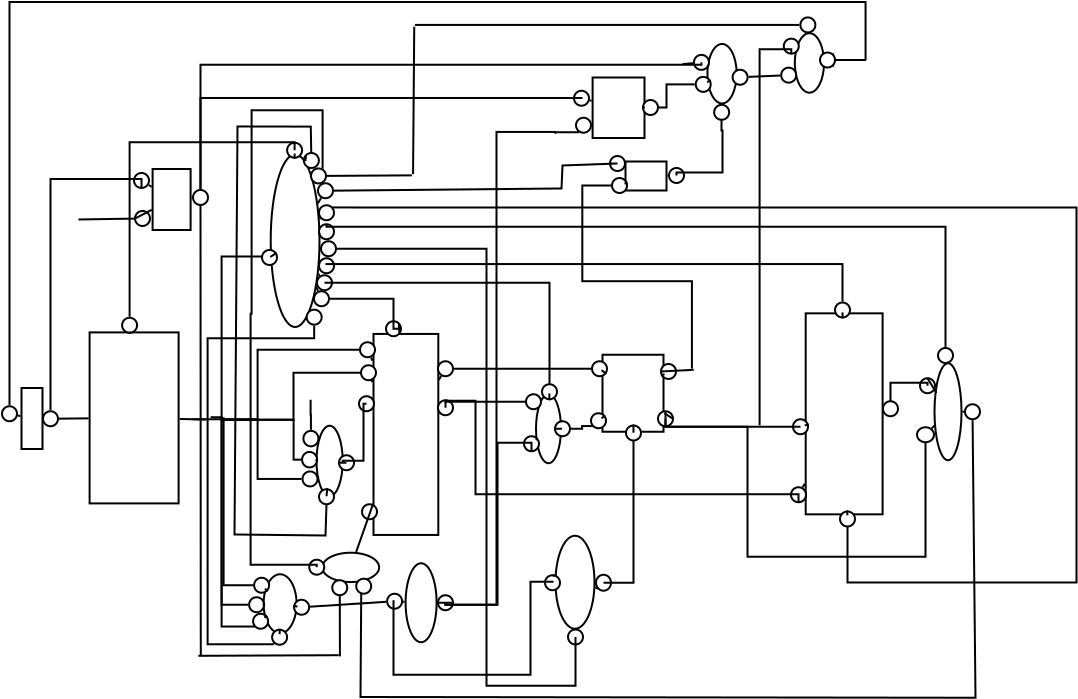 <?xml version="1.0" encoding="UTF-8"?>
<dia:diagram xmlns:dia="http://www.lysator.liu.se/~alla/dia/">
  <dia:layer name="Background" visible="true" active="true">
    <dia:object type="Standard - Box" version="0" id="O0">
      <dia:attribute name="obj_pos">
        <dia:point val="7.65,5.958"/>
      </dia:attribute>
      <dia:attribute name="obj_bb">
        <dia:rectangle val="7.6,5.908;12.15,14.558"/>
      </dia:attribute>
      <dia:attribute name="elem_corner">
        <dia:point val="7.65,5.958"/>
      </dia:attribute>
      <dia:attribute name="elem_width">
        <dia:real val="4.45"/>
      </dia:attribute>
      <dia:attribute name="elem_height">
        <dia:real val="8.55"/>
      </dia:attribute>
      <dia:attribute name="show_background">
        <dia:boolean val="true"/>
      </dia:attribute>
    </dia:object>
    <dia:object type="Standard - Box" version="0" id="O1">
      <dia:attribute name="obj_pos">
        <dia:point val="43.455,5.005"/>
      </dia:attribute>
      <dia:attribute name="obj_bb">
        <dia:rectangle val="43.405,4.955;47.35,15.105"/>
      </dia:attribute>
      <dia:attribute name="elem_corner">
        <dia:point val="43.455,5.005"/>
      </dia:attribute>
      <dia:attribute name="elem_width">
        <dia:real val="3.845"/>
      </dia:attribute>
      <dia:attribute name="elem_height">
        <dia:real val="10.05"/>
      </dia:attribute>
      <dia:attribute name="show_background">
        <dia:boolean val="true"/>
      </dia:attribute>
    </dia:object>
    <dia:object type="Standard - Line" version="0" id="O2">
      <dia:attribute name="obj_pos">
        <dia:point val="6.12,10.271"/>
      </dia:attribute>
      <dia:attribute name="obj_bb">
        <dia:rectangle val="6.07,10.205;7.651,10.321"/>
      </dia:attribute>
      <dia:attribute name="conn_endpoints">
        <dia:point val="6.12,10.271"/>
        <dia:point val="7.6,10.256"/>
      </dia:attribute>
      <dia:attribute name="numcp">
        <dia:int val="1"/>
      </dia:attribute>
      <dia:connections>
        <dia:connection handle="0" to="O73" connection="8"/>
        <dia:connection handle="1" to="O0" connection="8"/>
      </dia:connections>
    </dia:object>
    <dia:object type="Standard - Line" version="0" id="O3">
      <dia:attribute name="obj_pos">
        <dia:point val="12.15,10.286"/>
      </dia:attribute>
      <dia:attribute name="obj_bb">
        <dia:rectangle val="12.099,10.235;13.501,10.367"/>
      </dia:attribute>
      <dia:attribute name="conn_endpoints">
        <dia:point val="12.15,10.286"/>
        <dia:point val="13.45,10.316"/>
      </dia:attribute>
      <dia:attribute name="numcp">
        <dia:int val="1"/>
      </dia:attribute>
      <dia:connections>
        <dia:connection handle="0" to="O0" connection="8"/>
      </dia:connections>
    </dia:object>
    <dia:object type="Standard - Line" version="0" id="O4">
      <dia:attribute name="obj_pos">
        <dia:point val="25.105,9.954"/>
      </dia:attribute>
      <dia:attribute name="obj_bb">
        <dia:rectangle val="25.023,9.885;25.174,10.032"/>
      </dia:attribute>
      <dia:attribute name="conn_endpoints">
        <dia:point val="25.105,9.954"/>
        <dia:point val="25.093,9.963"/>
      </dia:attribute>
      <dia:attribute name="numcp">
        <dia:int val="1"/>
      </dia:attribute>
      <dia:connections>
        <dia:connection handle="0" to="O5" connection="8"/>
        <dia:connection handle="1" to="O48" connection="8"/>
      </dia:connections>
    </dia:object>
    <dia:object type="Standard - Box" version="0" id="O5">
      <dia:attribute name="obj_pos">
        <dia:point val="21.845,6.035"/>
      </dia:attribute>
      <dia:attribute name="obj_bb">
        <dia:rectangle val="21.795,5.985;25.135,16.135"/>
      </dia:attribute>
      <dia:attribute name="elem_corner">
        <dia:point val="21.845,6.035"/>
      </dia:attribute>
      <dia:attribute name="elem_width">
        <dia:real val="3.24"/>
      </dia:attribute>
      <dia:attribute name="elem_height">
        <dia:real val="10.05"/>
      </dia:attribute>
      <dia:attribute name="show_background">
        <dia:boolean val="true"/>
      </dia:attribute>
    </dia:object>
    <dia:object type="Standard - Ellipse" version="0" id="O6">
      <dia:attribute name="obj_pos">
        <dia:point val="16.705,-2.938"/>
      </dia:attribute>
      <dia:attribute name="obj_bb">
        <dia:rectangle val="16.655,-2.987;19.195,5.737"/>
      </dia:attribute>
      <dia:attribute name="elem_corner">
        <dia:point val="16.705,-2.938"/>
      </dia:attribute>
      <dia:attribute name="elem_width">
        <dia:real val="2.44"/>
      </dia:attribute>
      <dia:attribute name="elem_height">
        <dia:real val="8.625"/>
      </dia:attribute>
    </dia:object>
    <dia:object type="Standard - Ellipse" version="0" id="O7">
      <dia:attribute name="obj_pos">
        <dia:point val="18.995,10.625"/>
      </dia:attribute>
      <dia:attribute name="obj_bb">
        <dia:rectangle val="18.945,10.575;20.355,14.2"/>
      </dia:attribute>
      <dia:attribute name="elem_corner">
        <dia:point val="18.995,10.625"/>
      </dia:attribute>
      <dia:attribute name="elem_width">
        <dia:real val="1.31"/>
      </dia:attribute>
      <dia:attribute name="elem_height">
        <dia:real val="3.525"/>
      </dia:attribute>
    </dia:object>
    <dia:object type="Standard - ZigZagLine" version="1" id="O8">
      <dia:attribute name="obj_pos">
        <dia:point val="14.25,10.384"/>
      </dia:attribute>
      <dia:attribute name="obj_bb">
        <dia:rectangle val="14.2,2.112;16.695,10.434"/>
      </dia:attribute>
      <dia:attribute name="orth_points">
        <dia:point val="14.25,10.384"/>
        <dia:point val="14.25,2.163"/>
        <dia:point val="16.645,2.163"/>
        <dia:point val="16.645,2.212"/>
      </dia:attribute>
      <dia:attribute name="orth_orient">
        <dia:enum val="1"/>
        <dia:enum val="0"/>
        <dia:enum val="1"/>
      </dia:attribute>
      <dia:attribute name="autorouting">
        <dia:boolean val="false"/>
      </dia:attribute>
      <dia:connections>
        <dia:connection handle="1" to="O50" connection="8"/>
      </dia:connections>
    </dia:object>
    <dia:object type="Standard - ZigZagLine" version="1" id="O9">
      <dia:attribute name="obj_pos">
        <dia:point val="14.3,10.325"/>
      </dia:attribute>
      <dia:attribute name="obj_bb">
        <dia:rectangle val="14.25,6.775;21.171,10.375"/>
      </dia:attribute>
      <dia:attribute name="orth_points">
        <dia:point val="14.3,10.325"/>
        <dia:point val="16.05,10.325"/>
        <dia:point val="16.05,6.825"/>
        <dia:point val="21.12,6.825"/>
      </dia:attribute>
      <dia:attribute name="orth_orient">
        <dia:enum val="0"/>
        <dia:enum val="1"/>
        <dia:enum val="0"/>
      </dia:attribute>
      <dia:attribute name="autorouting">
        <dia:boolean val="false"/>
      </dia:attribute>
      <dia:connections>
        <dia:connection handle="1" to="O15" connection="8"/>
      </dia:connections>
    </dia:object>
    <dia:object type="Standard - ZigZagLine" version="1" id="O10">
      <dia:attribute name="obj_pos">
        <dia:point val="14.3,10.325"/>
      </dia:attribute>
      <dia:attribute name="obj_bb">
        <dia:rectangle val="14.25,7.925;21.22,10.375"/>
      </dia:attribute>
      <dia:attribute name="orth_points">
        <dia:point val="14.3,10.325"/>
        <dia:point val="17.845,10.325"/>
        <dia:point val="17.845,7.975"/>
        <dia:point val="21.17,7.975"/>
      </dia:attribute>
      <dia:attribute name="orth_orient">
        <dia:enum val="0"/>
        <dia:enum val="1"/>
        <dia:enum val="0"/>
      </dia:attribute>
      <dia:attribute name="autorouting">
        <dia:boolean val="false"/>
      </dia:attribute>
      <dia:connections>
        <dia:connection handle="1" to="O18" connection="8"/>
      </dia:connections>
    </dia:object>
    <dia:object type="Standard - Line" version="0" id="O11">
      <dia:attribute name="obj_pos">
        <dia:point val="21.721,7.212"/>
      </dia:attribute>
      <dia:attribute name="obj_bb">
        <dia:rectangle val="21.654,7.146;21.862,7.443"/>
      </dia:attribute>
      <dia:attribute name="conn_endpoints">
        <dia:point val="21.721,7.212"/>
        <dia:point val="21.795,7.377"/>
      </dia:attribute>
      <dia:attribute name="numcp">
        <dia:int val="1"/>
      </dia:attribute>
      <dia:connections>
        <dia:connection handle="0" to="O15" connection="8"/>
        <dia:connection handle="1" to="O5" connection="8"/>
      </dia:connections>
    </dia:object>
    <dia:object type="Standard - Line" version="0" id="O12">
      <dia:attribute name="obj_pos">
        <dia:point val="21.33,7.71"/>
      </dia:attribute>
      <dia:attribute name="obj_bb">
        <dia:rectangle val="21.261,7.641;21.865,8.51"/>
      </dia:attribute>
      <dia:attribute name="conn_endpoints">
        <dia:point val="21.33,7.71"/>
        <dia:point val="21.796,8.441"/>
      </dia:attribute>
      <dia:attribute name="numcp">
        <dia:int val="1"/>
      </dia:attribute>
      <dia:connections>
        <dia:connection handle="0" to="O18" connection="0"/>
        <dia:connection handle="1" to="O5" connection="8"/>
      </dia:connections>
    </dia:object>
    <dia:object type="Standard - Line" version="0" id="O13">
      <dia:attribute name="obj_pos">
        <dia:point val="21.795,9.758"/>
      </dia:attribute>
      <dia:attribute name="obj_bb">
        <dia:rectangle val="21.725,9.688;21.901,9.856"/>
      </dia:attribute>
      <dia:attribute name="conn_endpoints">
        <dia:point val="21.795,9.758"/>
        <dia:point val="21.83,9.786"/>
      </dia:attribute>
      <dia:attribute name="numcp">
        <dia:int val="1"/>
      </dia:attribute>
      <dia:connections>
        <dia:connection handle="0" to="O5" connection="8"/>
        <dia:connection handle="1" to="O17" connection="8"/>
      </dia:connections>
    </dia:object>
    <dia:object type="Standard - Line" version="0" id="O14">
      <dia:attribute name="obj_pos">
        <dia:point val="21.825,14.544"/>
      </dia:attribute>
      <dia:attribute name="obj_bb">
        <dia:rectangle val="21.731,14.477;21.891,14.667"/>
      </dia:attribute>
      <dia:attribute name="conn_endpoints">
        <dia:point val="21.825,14.544"/>
        <dia:point val="21.798,14.6"/>
      </dia:attribute>
      <dia:attribute name="numcp">
        <dia:int val="1"/>
      </dia:attribute>
      <dia:connections>
        <dia:connection handle="0" to="O16" connection="8"/>
        <dia:connection handle="1" to="O5" connection="8"/>
      </dia:connections>
    </dia:object>
    <dia:object type="Standard - Ellipse" version="0" id="O15">
      <dia:attribute name="obj_pos">
        <dia:point val="21.17,6.45"/>
      </dia:attribute>
      <dia:attribute name="obj_bb">
        <dia:rectangle val="21.12,6.4;21.97,7.25"/>
      </dia:attribute>
      <dia:attribute name="elem_corner">
        <dia:point val="21.17,6.45"/>
      </dia:attribute>
      <dia:attribute name="elem_width">
        <dia:real val="0.75"/>
      </dia:attribute>
      <dia:attribute name="elem_height">
        <dia:real val="0.75"/>
      </dia:attribute>
    </dia:object>
    <dia:object type="Standard - Ellipse" version="0" id="O16">
      <dia:attribute name="obj_pos">
        <dia:point val="21.27,14.55"/>
      </dia:attribute>
      <dia:attribute name="obj_bb">
        <dia:rectangle val="21.22,14.5;22.07,15.35"/>
      </dia:attribute>
      <dia:attribute name="elem_corner">
        <dia:point val="21.27,14.55"/>
      </dia:attribute>
      <dia:attribute name="elem_width">
        <dia:real val="0.75"/>
      </dia:attribute>
      <dia:attribute name="elem_height">
        <dia:real val="0.75"/>
      </dia:attribute>
      <dia:attribute name="border_width">
        <dia:real val="0.1"/>
      </dia:attribute>
    </dia:object>
    <dia:object type="Standard - Ellipse" version="0" id="O17">
      <dia:attribute name="obj_pos">
        <dia:point val="21.12,9.15"/>
      </dia:attribute>
      <dia:attribute name="obj_bb">
        <dia:rectangle val="21.07,9.1;21.92,9.95"/>
      </dia:attribute>
      <dia:attribute name="elem_corner">
        <dia:point val="21.12,9.15"/>
      </dia:attribute>
      <dia:attribute name="elem_width">
        <dia:real val="0.75"/>
      </dia:attribute>
      <dia:attribute name="elem_height">
        <dia:real val="0.75"/>
      </dia:attribute>
    </dia:object>
    <dia:object type="Standard - Ellipse" version="0" id="O18">
      <dia:attribute name="obj_pos">
        <dia:point val="21.22,7.6"/>
      </dia:attribute>
      <dia:attribute name="obj_bb">
        <dia:rectangle val="21.17,7.55;22.02,8.4"/>
      </dia:attribute>
      <dia:attribute name="elem_corner">
        <dia:point val="21.22,7.6"/>
      </dia:attribute>
      <dia:attribute name="elem_width">
        <dia:real val="0.75"/>
      </dia:attribute>
      <dia:attribute name="elem_height">
        <dia:real val="0.75"/>
      </dia:attribute>
    </dia:object>
    <dia:object type="Standard - Ellipse" version="0" id="O19">
      <dia:attribute name="obj_pos">
        <dia:point val="18.296,12.91"/>
      </dia:attribute>
      <dia:attribute name="obj_bb">
        <dia:rectangle val="18.246,12.86;19.096,13.71"/>
      </dia:attribute>
      <dia:attribute name="elem_corner">
        <dia:point val="18.296,12.91"/>
      </dia:attribute>
      <dia:attribute name="elem_width">
        <dia:real val="0.75"/>
      </dia:attribute>
      <dia:attribute name="elem_height">
        <dia:real val="0.75"/>
      </dia:attribute>
    </dia:object>
    <dia:object type="Standard - Ellipse" version="0" id="O20">
      <dia:attribute name="obj_pos">
        <dia:point val="18.273,11.935"/>
      </dia:attribute>
      <dia:attribute name="obj_bb">
        <dia:rectangle val="18.223,11.885;19.073,12.76"/>
      </dia:attribute>
      <dia:attribute name="elem_corner">
        <dia:point val="18.273,11.935"/>
      </dia:attribute>
      <dia:attribute name="elem_width">
        <dia:real val="0.75"/>
      </dia:attribute>
      <dia:attribute name="elem_height">
        <dia:real val="0.775"/>
      </dia:attribute>
    </dia:object>
    <dia:object type="Standard - Line" version="0" id="O21">
      <dia:attribute name="obj_pos">
        <dia:point val="19.072,12.35"/>
      </dia:attribute>
      <dia:attribute name="obj_bb">
        <dia:rectangle val="18.9,12.289;19.125,12.403"/>
      </dia:attribute>
      <dia:attribute name="conn_endpoints">
        <dia:point val="19.072,12.35"/>
        <dia:point val="18.953,12.342"/>
      </dia:attribute>
      <dia:attribute name="numcp">
        <dia:int val="1"/>
      </dia:attribute>
      <dia:connections>
        <dia:connection handle="0" to="O20" connection="8"/>
        <dia:connection handle="1" to="O7" connection="8"/>
      </dia:connections>
    </dia:object>
    <dia:object type="Standard - Line" version="0" id="O22">
      <dia:attribute name="obj_pos">
        <dia:point val="18.98,13.001"/>
      </dia:attribute>
      <dia:attribute name="obj_bb">
        <dia:rectangle val="18.91,12.919;19.064,13.072"/>
      </dia:attribute>
      <dia:attribute name="conn_endpoints">
        <dia:point val="18.98,13.001"/>
        <dia:point val="18.993,12.989"/>
      </dia:attribute>
      <dia:attribute name="numcp">
        <dia:int val="1"/>
      </dia:attribute>
      <dia:connections>
        <dia:connection handle="0" to="O19" connection="8"/>
        <dia:connection handle="1" to="O7" connection="8"/>
      </dia:connections>
    </dia:object>
    <dia:object type="Standard - ZigZagLine" version="1" id="O23">
      <dia:attribute name="obj_pos">
        <dia:point val="14.299,10.325"/>
      </dia:attribute>
      <dia:attribute name="obj_bb">
        <dia:rectangle val="14.249,10.275;18.273,12.372"/>
      </dia:attribute>
      <dia:attribute name="orth_points">
        <dia:point val="14.299,10.325"/>
        <dia:point val="17.85,10.325"/>
        <dia:point val="17.85,12.322"/>
        <dia:point val="18.223,12.322"/>
      </dia:attribute>
      <dia:attribute name="orth_orient">
        <dia:enum val="0"/>
        <dia:enum val="1"/>
        <dia:enum val="0"/>
      </dia:attribute>
      <dia:attribute name="autorouting">
        <dia:boolean val="false"/>
      </dia:attribute>
      <dia:connections>
        <dia:connection handle="1" to="O20" connection="8"/>
      </dia:connections>
    </dia:object>
    <dia:object type="Standard - ZigZagLine" version="1" id="O24">
      <dia:attribute name="obj_pos">
        <dia:point val="12.8,10.301"/>
      </dia:attribute>
      <dia:attribute name="obj_bb">
        <dia:rectangle val="12.75,10.251;18.296,13.335"/>
      </dia:attribute>
      <dia:attribute name="orth_points">
        <dia:point val="12.8,10.301"/>
        <dia:point val="16.05,10.301"/>
        <dia:point val="16.05,13.285"/>
        <dia:point val="18.245,13.285"/>
      </dia:attribute>
      <dia:attribute name="orth_orient">
        <dia:enum val="0"/>
        <dia:enum val="1"/>
        <dia:enum val="0"/>
      </dia:attribute>
      <dia:attribute name="autorouting">
        <dia:boolean val="false"/>
      </dia:attribute>
      <dia:connections>
        <dia:connection handle="0" to="O3" connection="0"/>
        <dia:connection handle="1" to="O19" connection="8"/>
      </dia:connections>
    </dia:object>
    <dia:object type="Standard - Ellipse" version="0" id="O25">
      <dia:attribute name="obj_pos">
        <dia:point val="23.45,17.5"/>
      </dia:attribute>
      <dia:attribute name="obj_bb">
        <dia:rectangle val="23.4,17.45;25.05,21.5"/>
      </dia:attribute>
      <dia:attribute name="elem_corner">
        <dia:point val="23.45,17.5"/>
      </dia:attribute>
      <dia:attribute name="elem_width">
        <dia:real val="1.55"/>
      </dia:attribute>
      <dia:attribute name="elem_height">
        <dia:real val="3.95"/>
      </dia:attribute>
    </dia:object>
    <dia:object type="Standard - Box" version="0" id="O26">
      <dia:attribute name="obj_pos">
        <dia:point val="32.8,-6.787"/>
      </dia:attribute>
      <dia:attribute name="obj_bb">
        <dia:rectangle val="32.75,-6.838;35.445,-3.712"/>
      </dia:attribute>
      <dia:attribute name="elem_corner">
        <dia:point val="32.8,-6.787"/>
      </dia:attribute>
      <dia:attribute name="elem_width">
        <dia:real val="2.595"/>
      </dia:attribute>
      <dia:attribute name="elem_height">
        <dia:real val="3.025"/>
      </dia:attribute>
      <dia:attribute name="show_background">
        <dia:boolean val="true"/>
      </dia:attribute>
    </dia:object>
    <dia:object type="Standard - Ellipse" version="0" id="O27">
      <dia:attribute name="obj_pos">
        <dia:point val="3.27,9.65"/>
      </dia:attribute>
      <dia:attribute name="obj_bb">
        <dia:rectangle val="3.22,9.6;4.07,10.45"/>
      </dia:attribute>
      <dia:attribute name="elem_corner">
        <dia:point val="3.27,9.65"/>
      </dia:attribute>
      <dia:attribute name="elem_width">
        <dia:real val="0.75"/>
      </dia:attribute>
      <dia:attribute name="elem_height">
        <dia:real val="0.75"/>
      </dia:attribute>
    </dia:object>
    <dia:object type="Standard - Ellipse" version="0" id="O28">
      <dia:attribute name="obj_pos">
        <dia:point val="31.87,-6.125"/>
      </dia:attribute>
      <dia:attribute name="obj_bb">
        <dia:rectangle val="31.82,-6.175;32.67,-5.325"/>
      </dia:attribute>
      <dia:attribute name="elem_corner">
        <dia:point val="31.87,-6.125"/>
      </dia:attribute>
      <dia:attribute name="elem_width">
        <dia:real val="0.75"/>
      </dia:attribute>
      <dia:attribute name="elem_height">
        <dia:real val="0.75"/>
      </dia:attribute>
    </dia:object>
    <dia:object type="Standard - Ellipse" version="0" id="O29">
      <dia:attribute name="obj_pos">
        <dia:point val="31.97,-4.775"/>
      </dia:attribute>
      <dia:attribute name="obj_bb">
        <dia:rectangle val="31.92,-4.825;32.77,-3.975"/>
      </dia:attribute>
      <dia:attribute name="elem_corner">
        <dia:point val="31.97,-4.775"/>
      </dia:attribute>
      <dia:attribute name="elem_width">
        <dia:real val="0.75"/>
      </dia:attribute>
      <dia:attribute name="elem_height">
        <dia:real val="0.75"/>
      </dia:attribute>
    </dia:object>
    <dia:object type="Standard - Ellipse" version="0" id="O30">
      <dia:attribute name="obj_pos">
        <dia:point val="38.542,-8.464"/>
      </dia:attribute>
      <dia:attribute name="obj_bb">
        <dia:rectangle val="38.492,-8.514;40.052,-5.439"/>
      </dia:attribute>
      <dia:attribute name="elem_corner">
        <dia:point val="38.542,-8.464"/>
      </dia:attribute>
      <dia:attribute name="elem_width">
        <dia:real val="1.46"/>
      </dia:attribute>
      <dia:attribute name="elem_height">
        <dia:real val="2.975"/>
      </dia:attribute>
    </dia:object>
    <dia:object type="Standard - Ellipse" version="0" id="O31">
      <dia:attribute name="obj_pos">
        <dia:point val="37.867,-7.918"/>
      </dia:attribute>
      <dia:attribute name="obj_bb">
        <dia:rectangle val="37.817,-7.968;38.667,-7.118"/>
      </dia:attribute>
      <dia:attribute name="elem_corner">
        <dia:point val="37.867,-7.918"/>
      </dia:attribute>
      <dia:attribute name="elem_width">
        <dia:real val="0.75"/>
      </dia:attribute>
      <dia:attribute name="elem_height">
        <dia:real val="0.75"/>
      </dia:attribute>
    </dia:object>
    <dia:object type="Standard - Ellipse" version="0" id="O32">
      <dia:attribute name="obj_pos">
        <dia:point val="37.956,-6.818"/>
      </dia:attribute>
      <dia:attribute name="obj_bb">
        <dia:rectangle val="37.906,-6.868;38.756,-6.018"/>
      </dia:attribute>
      <dia:attribute name="elem_corner">
        <dia:point val="37.956,-6.818"/>
      </dia:attribute>
      <dia:attribute name="elem_width">
        <dia:real val="0.75"/>
      </dia:attribute>
      <dia:attribute name="elem_height">
        <dia:real val="0.75"/>
      </dia:attribute>
    </dia:object>
    <dia:object type="Standard - Box" version="0" id="O33">
      <dia:attribute name="obj_pos">
        <dia:point val="10.8,-2.212"/>
      </dia:attribute>
      <dia:attribute name="obj_bb">
        <dia:rectangle val="10.75,-2.263;12.75,0.887"/>
      </dia:attribute>
      <dia:attribute name="elem_corner">
        <dia:point val="10.8,-2.212"/>
      </dia:attribute>
      <dia:attribute name="elem_width">
        <dia:real val="1.9"/>
      </dia:attribute>
      <dia:attribute name="elem_height">
        <dia:real val="3.05"/>
      </dia:attribute>
      <dia:attribute name="show_background">
        <dia:boolean val="true"/>
      </dia:attribute>
    </dia:object>
    <dia:object type="Standard - Ellipse" version="0" id="O34">
      <dia:attribute name="obj_pos">
        <dia:point val="9.87,-2.013"/>
      </dia:attribute>
      <dia:attribute name="obj_bb">
        <dia:rectangle val="9.82,-2.062;10.67,-1.212"/>
      </dia:attribute>
      <dia:attribute name="elem_corner">
        <dia:point val="9.87,-2.013"/>
      </dia:attribute>
      <dia:attribute name="elem_width">
        <dia:real val="0.75"/>
      </dia:attribute>
      <dia:attribute name="elem_height">
        <dia:real val="0.75"/>
      </dia:attribute>
    </dia:object>
    <dia:object type="Standard - Ellipse" version="0" id="O35">
      <dia:attribute name="obj_pos">
        <dia:point val="9.92,-0.113"/>
      </dia:attribute>
      <dia:attribute name="obj_bb">
        <dia:rectangle val="9.87,-0.163;10.72,0.688"/>
      </dia:attribute>
      <dia:attribute name="elem_corner">
        <dia:point val="9.92,-0.113"/>
      </dia:attribute>
      <dia:attribute name="elem_width">
        <dia:real val="0.75"/>
      </dia:attribute>
      <dia:attribute name="elem_height">
        <dia:real val="0.75"/>
      </dia:attribute>
    </dia:object>
    <dia:object type="Standard - ZigZagLine" version="1" id="O36">
      <dia:attribute name="obj_pos">
        <dia:point val="13.195,-1.211"/>
      </dia:attribute>
      <dia:attribute name="obj_bb">
        <dia:rectangle val="13.145,-5.812;32.295,-1.161"/>
      </dia:attribute>
      <dia:attribute name="orth_points">
        <dia:point val="13.195,-1.211"/>
        <dia:point val="13.195,-5.763"/>
        <dia:point val="32.245,-5.763"/>
        <dia:point val="32.245,-5.75"/>
      </dia:attribute>
      <dia:attribute name="orth_orient">
        <dia:enum val="1"/>
        <dia:enum val="0"/>
        <dia:enum val="1"/>
      </dia:attribute>
      <dia:attribute name="autorouting">
        <dia:boolean val="false"/>
      </dia:attribute>
      <dia:connections>
        <dia:connection handle="0" to="O37" connection="8"/>
        <dia:connection handle="1" to="O28" connection="8"/>
      </dia:connections>
    </dia:object>
    <dia:object type="Standard - Ellipse" version="0" id="O37">
      <dia:attribute name="obj_pos">
        <dia:point val="12.82,-1.163"/>
      </dia:attribute>
      <dia:attribute name="obj_bb">
        <dia:rectangle val="12.77,-1.212;13.62,-0.362"/>
      </dia:attribute>
      <dia:attribute name="elem_corner">
        <dia:point val="12.82,-1.163"/>
      </dia:attribute>
      <dia:attribute name="elem_width">
        <dia:real val="0.75"/>
      </dia:attribute>
      <dia:attribute name="elem_height">
        <dia:real val="0.75"/>
      </dia:attribute>
    </dia:object>
    <dia:object type="Standard - Line" version="0" id="O38">
      <dia:attribute name="obj_pos">
        <dia:point val="12.75,-0.757"/>
      </dia:attribute>
      <dia:attribute name="obj_bb">
        <dia:rectangle val="12.697,-0.811;12.824,-0.703"/>
      </dia:attribute>
      <dia:attribute name="conn_endpoints">
        <dia:point val="12.75,-0.757"/>
        <dia:point val="12.771,-0.758"/>
      </dia:attribute>
      <dia:attribute name="numcp">
        <dia:int val="1"/>
      </dia:attribute>
      <dia:connections>
        <dia:connection handle="0" to="O33" connection="8"/>
        <dia:connection handle="1" to="O37" connection="8"/>
      </dia:connections>
    </dia:object>
    <dia:object type="Standard - Line" version="0" id="O39">
      <dia:attribute name="obj_pos">
        <dia:point val="10.604,-1.411"/>
      </dia:attribute>
      <dia:attribute name="obj_bb">
        <dia:rectangle val="10.535,-1.48;10.819,-1.25"/>
      </dia:attribute>
      <dia:attribute name="conn_endpoints">
        <dia:point val="10.604,-1.411"/>
        <dia:point val="10.75,-1.319"/>
      </dia:attribute>
      <dia:attribute name="numcp">
        <dia:int val="1"/>
      </dia:attribute>
      <dia:connections>
        <dia:connection handle="0" to="O34" connection="8"/>
        <dia:connection handle="1" to="O33" connection="8"/>
      </dia:connections>
    </dia:object>
    <dia:object type="Standard - Line" version="0" id="O40">
      <dia:attribute name="obj_pos">
        <dia:point val="9.92,0.263"/>
      </dia:attribute>
      <dia:attribute name="obj_bb">
        <dia:rectangle val="9.853,-0.243;10.831,0.33"/>
      </dia:attribute>
      <dia:attribute name="conn_endpoints">
        <dia:point val="9.92,0.263"/>
        <dia:point val="10.764,-0.175"/>
      </dia:attribute>
      <dia:attribute name="numcp">
        <dia:int val="1"/>
      </dia:attribute>
      <dia:connections>
        <dia:connection handle="0" to="O35" connection="3"/>
        <dia:connection handle="1" to="O33" connection="8"/>
      </dia:connections>
    </dia:object>
    <dia:object type="Standard - Line" version="0" id="O41">
      <dia:attribute name="obj_pos">
        <dia:point val="32.654,-5.645"/>
      </dia:attribute>
      <dia:attribute name="obj_bb">
        <dia:rectangle val="32.593,-5.706;32.812,-5.559"/>
      </dia:attribute>
      <dia:attribute name="conn_endpoints">
        <dia:point val="32.654,-5.645"/>
        <dia:point val="32.751,-5.62"/>
      </dia:attribute>
      <dia:attribute name="numcp">
        <dia:int val="1"/>
      </dia:attribute>
      <dia:connections>
        <dia:connection handle="0" to="O28" connection="8"/>
        <dia:connection handle="1" to="O26" connection="8"/>
      </dia:connections>
    </dia:object>
    <dia:object type="Standard - Line" version="0" id="O42">
      <dia:attribute name="obj_pos">
        <dia:point val="38.615,-7.338"/>
      </dia:attribute>
      <dia:attribute name="obj_bb">
        <dia:rectangle val="38.456,-7.456;38.683,-7.27"/>
      </dia:attribute>
      <dia:attribute name="conn_endpoints">
        <dia:point val="38.615,-7.338"/>
        <dia:point val="38.523,-7.388"/>
      </dia:attribute>
      <dia:attribute name="numcp">
        <dia:int val="1"/>
      </dia:attribute>
      <dia:connections>
        <dia:connection handle="0" to="O31" connection="8"/>
        <dia:connection handle="1" to="O30" connection="8"/>
      </dia:connections>
    </dia:object>
    <dia:object type="Standard - Line" version="0" id="O43">
      <dia:attribute name="obj_pos">
        <dia:point val="38.701,-6.653"/>
      </dia:attribute>
      <dia:attribute name="obj_bb">
        <dia:rectangle val="38.458,-6.721;38.769,-6.485"/>
      </dia:attribute>
      <dia:attribute name="conn_endpoints">
        <dia:point val="38.701,-6.653"/>
        <dia:point val="38.526,-6.553"/>
      </dia:attribute>
      <dia:attribute name="numcp">
        <dia:int val="1"/>
      </dia:attribute>
      <dia:connections>
        <dia:connection handle="0" to="O32" connection="8"/>
        <dia:connection handle="1" to="O30" connection="8"/>
      </dia:connections>
    </dia:object>
    <dia:object type="Standard - Ellipse" version="0" id="O44">
      <dia:attribute name="obj_pos">
        <dia:point val="35.32,-5.662"/>
      </dia:attribute>
      <dia:attribute name="obj_bb">
        <dia:rectangle val="35.27,-5.713;36.12,-4.862"/>
      </dia:attribute>
      <dia:attribute name="elem_corner">
        <dia:point val="35.32,-5.662"/>
      </dia:attribute>
      <dia:attribute name="elem_width">
        <dia:real val="0.75"/>
      </dia:attribute>
      <dia:attribute name="elem_height">
        <dia:real val="0.75"/>
      </dia:attribute>
    </dia:object>
    <dia:object type="Standard - Line" version="0" id="O45">
      <dia:attribute name="obj_pos">
        <dia:point val="35.42,-5.285"/>
      </dia:attribute>
      <dia:attribute name="obj_bb">
        <dia:rectangle val="35.219,-5.336;35.471,-5.234"/>
      </dia:attribute>
      <dia:attribute name="conn_endpoints">
        <dia:point val="35.42,-5.285"/>
        <dia:point val="35.27,-5.284"/>
      </dia:attribute>
      <dia:attribute name="numcp">
        <dia:int val="1"/>
      </dia:attribute>
      <dia:connections>
        <dia:connection handle="0" to="O26" connection="8"/>
        <dia:connection handle="1" to="O44" connection="8"/>
      </dia:connections>
    </dia:object>
    <dia:object type="Standard - ZigZagLine" version="1" id="O46">
      <dia:attribute name="obj_pos">
        <dia:point val="30.945,-3.974"/>
      </dia:attribute>
      <dia:attribute name="obj_bb">
        <dia:rectangle val="30.895,-4.185;32.13,-3.924"/>
      </dia:attribute>
      <dia:attribute name="orth_points">
        <dia:point val="30.945,-3.974"/>
        <dia:point val="30.945,-4.05"/>
        <dia:point val="32.08,-4.05"/>
        <dia:point val="32.08,-4.135"/>
      </dia:attribute>
      <dia:attribute name="orth_orient">
        <dia:enum val="1"/>
        <dia:enum val="0"/>
        <dia:enum val="1"/>
      </dia:attribute>
      <dia:attribute name="autorouting">
        <dia:boolean val="false"/>
      </dia:attribute>
      <dia:connections>
        <dia:connection handle="1" to="O29" connection="5"/>
      </dia:connections>
    </dia:object>
    <dia:object type="Standard - ZigZagLine" version="1" id="O47">
      <dia:attribute name="obj_pos">
        <dia:point val="36.12,-5.287"/>
      </dia:attribute>
      <dia:attribute name="obj_bb">
        <dia:rectangle val="36.07,-6.493;37.957,-5.237"/>
      </dia:attribute>
      <dia:attribute name="orth_points">
        <dia:point val="36.12,-5.287"/>
        <dia:point val="36.495,-5.287"/>
        <dia:point val="36.495,-6.443"/>
        <dia:point val="37.907,-6.443"/>
      </dia:attribute>
      <dia:attribute name="orth_orient">
        <dia:enum val="0"/>
        <dia:enum val="1"/>
        <dia:enum val="0"/>
      </dia:attribute>
      <dia:attribute name="autorouting">
        <dia:boolean val="false"/>
      </dia:attribute>
      <dia:connections>
        <dia:connection handle="0" to="O44" connection="8"/>
        <dia:connection handle="1" to="O32" connection="8"/>
      </dia:connections>
    </dia:object>
    <dia:object type="Standard - Ellipse" version="0" id="O48">
      <dia:attribute name="obj_pos">
        <dia:point val="25.07,9.35"/>
      </dia:attribute>
      <dia:attribute name="obj_bb">
        <dia:rectangle val="25.02,9.3;25.87,10.15"/>
      </dia:attribute>
      <dia:attribute name="elem_corner">
        <dia:point val="25.07,9.35"/>
      </dia:attribute>
      <dia:attribute name="elem_width">
        <dia:real val="0.75"/>
      </dia:attribute>
      <dia:attribute name="elem_height">
        <dia:real val="0.75"/>
      </dia:attribute>
    </dia:object>
    <dia:object type="Standard - Ellipse" version="0" id="O49">
      <dia:attribute name="obj_pos">
        <dia:point val="22.525,19.025"/>
      </dia:attribute>
      <dia:attribute name="obj_bb">
        <dia:rectangle val="22.475,18.975;23.325,19.825"/>
      </dia:attribute>
      <dia:attribute name="elem_corner">
        <dia:point val="22.525,19.025"/>
      </dia:attribute>
      <dia:attribute name="elem_width">
        <dia:real val="0.75"/>
      </dia:attribute>
      <dia:attribute name="elem_height">
        <dia:real val="0.75"/>
      </dia:attribute>
    </dia:object>
    <dia:object type="Standard - Ellipse" version="0" id="O50">
      <dia:attribute name="obj_pos">
        <dia:point val="16.27,1.837"/>
      </dia:attribute>
      <dia:attribute name="obj_bb">
        <dia:rectangle val="16.22,1.788;17.07,2.638"/>
      </dia:attribute>
      <dia:attribute name="elem_corner">
        <dia:point val="16.27,1.837"/>
      </dia:attribute>
      <dia:attribute name="elem_width">
        <dia:real val="0.75"/>
      </dia:attribute>
      <dia:attribute name="elem_height">
        <dia:real val="0.75"/>
      </dia:attribute>
    </dia:object>
    <dia:object type="Standard - Line" version="0" id="O51">
      <dia:attribute name="obj_pos">
        <dia:point val="17.001,1.98"/>
      </dia:attribute>
      <dia:attribute name="obj_bb">
        <dia:rectangle val="16.614,1.911;17.07,2.257"/>
      </dia:attribute>
      <dia:attribute name="conn_endpoints">
        <dia:point val="17.001,1.98"/>
        <dia:point val="16.683,2.187"/>
      </dia:attribute>
      <dia:attribute name="numcp">
        <dia:int val="1"/>
      </dia:attribute>
      <dia:connections>
        <dia:connection handle="0" to="O50" connection="8"/>
        <dia:connection handle="1" to="O6" connection="8"/>
      </dia:connections>
    </dia:object>
    <dia:object type="Standard - Line" version="0" id="O52">
      <dia:attribute name="obj_pos">
        <dia:point val="23.325,19.424"/>
      </dia:attribute>
      <dia:attribute name="obj_bb">
        <dia:rectangle val="23.272,19.371;23.454,19.481"/>
      </dia:attribute>
      <dia:attribute name="conn_endpoints">
        <dia:point val="23.325,19.424"/>
        <dia:point val="23.401,19.428"/>
      </dia:attribute>
      <dia:attribute name="numcp">
        <dia:int val="1"/>
      </dia:attribute>
      <dia:connections>
        <dia:connection handle="0" to="O49" connection="8"/>
        <dia:connection handle="1" to="O25" connection="8"/>
      </dia:connections>
    </dia:object>
    <dia:object type="Standard - Box" version="0" id="O53">
      <dia:attribute name="obj_pos">
        <dia:point val="4.245,8.738"/>
      </dia:attribute>
      <dia:attribute name="obj_bb">
        <dia:rectangle val="4.195,8.688;5.345,11.838"/>
      </dia:attribute>
      <dia:attribute name="elem_corner">
        <dia:point val="4.245,8.738"/>
      </dia:attribute>
      <dia:attribute name="elem_width">
        <dia:real val="1.05"/>
      </dia:attribute>
      <dia:attribute name="elem_height">
        <dia:real val="3.05"/>
      </dia:attribute>
      <dia:attribute name="show_background">
        <dia:boolean val="true"/>
      </dia:attribute>
    </dia:object>
    <dia:object type="Standard - ZigZagLine" version="1" id="O54">
      <dia:attribute name="obj_pos">
        <dia:point val="5.695,9.85"/>
      </dia:attribute>
      <dia:attribute name="obj_bb">
        <dia:rectangle val="5.645,-1.762;10.295,9.9"/>
      </dia:attribute>
      <dia:attribute name="orth_points">
        <dia:point val="5.695,9.85"/>
        <dia:point val="5.695,-1.712"/>
        <dia:point val="10.245,-1.712"/>
        <dia:point val="10.245,-1.262"/>
      </dia:attribute>
      <dia:attribute name="orth_orient">
        <dia:enum val="1"/>
        <dia:enum val="0"/>
        <dia:enum val="1"/>
      </dia:attribute>
      <dia:attribute name="autorouting">
        <dia:boolean val="false"/>
      </dia:attribute>
      <dia:connections>
        <dia:connection handle="0" to="O73" connection="8"/>
        <dia:connection handle="1" to="O34" connection="6"/>
      </dia:connections>
    </dia:object>
    <dia:object type="Standard - Line" version="0" id="O55">
      <dia:attribute name="obj_pos">
        <dia:point val="7.095,0.312"/>
      </dia:attribute>
      <dia:attribute name="obj_bb">
        <dia:rectangle val="7.044,0.218;9.933,0.363"/>
      </dia:attribute>
      <dia:attribute name="conn_endpoints">
        <dia:point val="7.095,0.312"/>
        <dia:point val="9.883,0.269"/>
      </dia:attribute>
      <dia:attribute name="numcp">
        <dia:int val="1"/>
      </dia:attribute>
      <dia:connections>
        <dia:connection handle="1" to="O35" connection="8"/>
      </dia:connections>
    </dia:object>
    <dia:object type="Standard - ZigZagLine" version="1" id="O56">
      <dia:attribute name="obj_pos">
        <dia:point val="46.448,-7.662"/>
      </dia:attribute>
      <dia:attribute name="obj_bb">
        <dia:rectangle val="3.595,-10.613;46.498,9.65"/>
      </dia:attribute>
      <dia:attribute name="orth_points">
        <dia:point val="46.448,-7.662"/>
        <dia:point val="46.448,-10.562"/>
        <dia:point val="3.645,-10.562"/>
        <dia:point val="3.645,9.6"/>
      </dia:attribute>
      <dia:attribute name="orth_orient">
        <dia:enum val="1"/>
        <dia:enum val="0"/>
        <dia:enum val="1"/>
      </dia:attribute>
      <dia:attribute name="autorouting">
        <dia:boolean val="false"/>
      </dia:attribute>
      <dia:connections>
        <dia:connection handle="1" to="O27" connection="8"/>
      </dia:connections>
    </dia:object>
    <dia:object type="Standard - Line" version="0" id="O57">
      <dia:attribute name="obj_pos">
        <dia:point val="4.061,10.113"/>
      </dia:attribute>
      <dia:attribute name="obj_bb">
        <dia:rectangle val="4.002,10.053;4.256,10.201"/>
      </dia:attribute>
      <dia:attribute name="conn_endpoints">
        <dia:point val="4.061,10.113"/>
        <dia:point val="4.197,10.141"/>
      </dia:attribute>
      <dia:attribute name="numcp">
        <dia:int val="1"/>
      </dia:attribute>
      <dia:connections>
        <dia:connection handle="0" to="O27" connection="8"/>
        <dia:connection handle="1" to="O53" connection="8"/>
      </dia:connections>
    </dia:object>
    <dia:object type="Standard - Ellipse" version="0" id="O58">
      <dia:attribute name="obj_pos">
        <dia:point val="49.895,7.5"/>
      </dia:attribute>
      <dia:attribute name="obj_bb">
        <dia:rectangle val="49.845,7.45;51.295,12.4"/>
      </dia:attribute>
      <dia:attribute name="elem_corner">
        <dia:point val="49.895,7.5"/>
      </dia:attribute>
      <dia:attribute name="elem_width">
        <dia:real val="1.35"/>
      </dia:attribute>
      <dia:attribute name="elem_height">
        <dia:real val="4.85"/>
      </dia:attribute>
    </dia:object>
    <dia:object type="Standard - Ellipse" version="0" id="O59">
      <dia:attribute name="obj_pos">
        <dia:point val="47.32,9.4"/>
      </dia:attribute>
      <dia:attribute name="obj_bb">
        <dia:rectangle val="47.27,9.35;48.12,10.2"/>
      </dia:attribute>
      <dia:attribute name="elem_corner">
        <dia:point val="47.32,9.4"/>
      </dia:attribute>
      <dia:attribute name="elem_width">
        <dia:real val="0.75"/>
      </dia:attribute>
      <dia:attribute name="elem_height">
        <dia:real val="0.75"/>
      </dia:attribute>
    </dia:object>
    <dia:object type="Standard - Ellipse" version="0" id="O60">
      <dia:attribute name="obj_pos">
        <dia:point val="49.17,8.25"/>
      </dia:attribute>
      <dia:attribute name="obj_bb">
        <dia:rectangle val="49.12,8.2;49.97,9.05"/>
      </dia:attribute>
      <dia:attribute name="elem_corner">
        <dia:point val="49.17,8.25"/>
      </dia:attribute>
      <dia:attribute name="elem_width">
        <dia:real val="0.75"/>
      </dia:attribute>
      <dia:attribute name="elem_height">
        <dia:real val="0.75"/>
      </dia:attribute>
    </dia:object>
    <dia:object type="Standard - Ellipse" version="0" id="O61">
      <dia:attribute name="obj_pos">
        <dia:point val="49.02,10.7"/>
      </dia:attribute>
      <dia:attribute name="obj_bb">
        <dia:rectangle val="48.97,10.65;49.92,11.5"/>
      </dia:attribute>
      <dia:attribute name="elem_corner">
        <dia:point val="49.02,10.7"/>
      </dia:attribute>
      <dia:attribute name="elem_width">
        <dia:real val="0.85"/>
      </dia:attribute>
      <dia:attribute name="elem_height">
        <dia:real val="0.75"/>
      </dia:attribute>
    </dia:object>
    <dia:object type="Standard - Ellipse" version="0" id="O62">
      <dia:attribute name="obj_pos">
        <dia:point val="51.42,9.55"/>
      </dia:attribute>
      <dia:attribute name="obj_bb">
        <dia:rectangle val="51.37,9.5;52.22,10.35"/>
      </dia:attribute>
      <dia:attribute name="elem_corner">
        <dia:point val="51.42,9.55"/>
      </dia:attribute>
      <dia:attribute name="elem_width">
        <dia:real val="0.75"/>
      </dia:attribute>
      <dia:attribute name="elem_height">
        <dia:real val="0.75"/>
      </dia:attribute>
    </dia:object>
    <dia:object type="Standard - Line" version="0" id="O63">
      <dia:attribute name="obj_pos">
        <dia:point val="47.342,9.814"/>
      </dia:attribute>
      <dia:attribute name="obj_bb">
        <dia:rectangle val="47.218,9.759;47.397,9.877"/>
      </dia:attribute>
      <dia:attribute name="conn_endpoints">
        <dia:point val="47.342,9.814"/>
        <dia:point val="47.273,9.821"/>
      </dia:attribute>
      <dia:attribute name="numcp">
        <dia:int val="1"/>
      </dia:attribute>
      <dia:connections>
        <dia:connection handle="0" to="O1" connection="8"/>
        <dia:connection handle="1" to="O59" connection="8"/>
      </dia:connections>
    </dia:object>
    <dia:object type="Standard - Line" version="0" id="O64">
      <dia:attribute name="obj_pos">
        <dia:point val="49.545,8.25"/>
      </dia:attribute>
      <dia:attribute name="obj_bb">
        <dia:rectangle val="49.476,8.181;50.062,9.052"/>
      </dia:attribute>
      <dia:attribute name="conn_endpoints">
        <dia:point val="49.545,8.25"/>
        <dia:point val="49.993,8.983"/>
      </dia:attribute>
      <dia:attribute name="numcp">
        <dia:int val="1"/>
      </dia:attribute>
      <dia:connections>
        <dia:connection handle="0" to="O60" connection="1"/>
        <dia:connection handle="1" to="O58" connection="8"/>
      </dia:connections>
    </dia:object>
    <dia:object type="Standard - Line" version="0" id="O65">
      <dia:attribute name="obj_pos">
        <dia:point val="49.758,10.755"/>
      </dia:attribute>
      <dia:attribute name="obj_bb">
        <dia:rectangle val="49.687,10.553;49.957,10.826"/>
      </dia:attribute>
      <dia:attribute name="conn_endpoints">
        <dia:point val="49.758,10.755"/>
        <dia:point val="49.886,10.624"/>
      </dia:attribute>
      <dia:attribute name="numcp">
        <dia:int val="1"/>
      </dia:attribute>
      <dia:connections>
        <dia:connection handle="0" to="O61" connection="8"/>
        <dia:connection handle="1" to="O58" connection="8"/>
      </dia:connections>
    </dia:object>
    <dia:object type="Standard - Line" version="0" id="O66">
      <dia:attribute name="obj_pos">
        <dia:point val="51.295,9.925"/>
      </dia:attribute>
      <dia:attribute name="obj_bb">
        <dia:rectangle val="51.245,9.875;51.422,9.975"/>
      </dia:attribute>
      <dia:attribute name="conn_endpoints">
        <dia:point val="51.295,9.925"/>
        <dia:point val="51.371,9.925"/>
      </dia:attribute>
      <dia:attribute name="numcp">
        <dia:int val="1"/>
      </dia:attribute>
      <dia:connections>
        <dia:connection handle="0" to="O58" connection="8"/>
        <dia:connection handle="1" to="O62" connection="8"/>
      </dia:connections>
    </dia:object>
    <dia:object type="Standard - PolyLine" version="0" id="O67">
      <dia:attribute name="obj_pos">
        <dia:point val="51.795,9.925"/>
      </dia:attribute>
      <dia:attribute name="obj_bb">
        <dia:rectangle val="21.145,10.297;51.995,24.275"/>
      </dia:attribute>
      <dia:attribute name="poly_points">
        <dia:point val="51.795,9.925"/>
        <dia:point val="51.945,24.225"/>
        <dia:point val="21.195,24.188"/>
        <dia:point val="21.236,18.411"/>
      </dia:attribute>
      <dia:connections>
        <dia:connection handle="0" to="O62" connection="8"/>
      </dia:connections>
    </dia:object>
    <dia:object type="Standard - Ellipse" version="0" id="O68">
      <dia:attribute name="obj_pos">
        <dia:point val="25.07,19.1"/>
      </dia:attribute>
      <dia:attribute name="obj_bb">
        <dia:rectangle val="25.02,19.05;25.87,19.9"/>
      </dia:attribute>
      <dia:attribute name="elem_corner">
        <dia:point val="25.07,19.1"/>
      </dia:attribute>
      <dia:attribute name="elem_width">
        <dia:real val="0.75"/>
      </dia:attribute>
      <dia:attribute name="elem_height">
        <dia:real val="0.75"/>
      </dia:attribute>
    </dia:object>
    <dia:object type="Standard - ZigZagLine" version="1" id="O69">
      <dia:attribute name="obj_pos">
        <dia:point val="25.445,19.475"/>
      </dia:attribute>
      <dia:attribute name="obj_bb">
        <dia:rectangle val="25.395,-4.115;31.008,19.625"/>
      </dia:attribute>
      <dia:attribute name="orth_points">
        <dia:point val="25.445,19.475"/>
        <dia:point val="25.445,19.575"/>
        <dia:point val="27.995,19.575"/>
        <dia:point val="27.995,-4.065"/>
        <dia:point val="30.958,-4.065"/>
      </dia:attribute>
      <dia:attribute name="orth_orient">
        <dia:enum val="1"/>
        <dia:enum val="0"/>
        <dia:enum val="1"/>
        <dia:enum val="0"/>
      </dia:attribute>
      <dia:attribute name="autorouting">
        <dia:boolean val="false"/>
      </dia:attribute>
      <dia:connections>
        <dia:connection handle="0" to="O68" connection="8"/>
      </dia:connections>
    </dia:object>
    <dia:object type="Standard - Line" version="0" id="O70">
      <dia:attribute name="obj_pos">
        <dia:point val="25.049,19.475"/>
      </dia:attribute>
      <dia:attribute name="obj_bb">
        <dia:rectangle val="24.999,19.425;25.87,19.525"/>
      </dia:attribute>
      <dia:attribute name="conn_endpoints">
        <dia:point val="25.049,19.475"/>
        <dia:point val="25.82,19.475"/>
      </dia:attribute>
      <dia:attribute name="numcp">
        <dia:int val="1"/>
      </dia:attribute>
      <dia:connections>
        <dia:connection handle="0" to="O25" connection="8"/>
        <dia:connection handle="1" to="O68" connection="4"/>
      </dia:connections>
    </dia:object>
    <dia:object type="Standard - ZigZagLine" version="1" id="O71">
      <dia:attribute name="obj_pos">
        <dia:point val="47.695,9.4"/>
      </dia:attribute>
      <dia:attribute name="obj_bb">
        <dia:rectangle val="47.645,8.425;49.595,9.45"/>
      </dia:attribute>
      <dia:attribute name="orth_points">
        <dia:point val="47.695,9.4"/>
        <dia:point val="47.695,8.475"/>
        <dia:point val="49.545,8.475"/>
        <dia:point val="49.545,8.625"/>
      </dia:attribute>
      <dia:attribute name="orth_orient">
        <dia:enum val="1"/>
        <dia:enum val="0"/>
        <dia:enum val="1"/>
      </dia:attribute>
      <dia:attribute name="autorouting">
        <dia:boolean val="false"/>
      </dia:attribute>
      <dia:connections>
        <dia:connection handle="0" to="O59" connection="1"/>
        <dia:connection handle="1" to="O60" connection="8"/>
      </dia:connections>
    </dia:object>
    <dia:object type="Standard - Ellipse" version="0" id="O72">
      <dia:attribute name="obj_pos">
        <dia:point val="20.12,12.1"/>
      </dia:attribute>
      <dia:attribute name="obj_bb">
        <dia:rectangle val="20.07,12.05;20.92,12.9"/>
      </dia:attribute>
      <dia:attribute name="elem_corner">
        <dia:point val="20.12,12.1"/>
      </dia:attribute>
      <dia:attribute name="elem_width">
        <dia:real val="0.75"/>
      </dia:attribute>
      <dia:attribute name="elem_height">
        <dia:real val="0.75"/>
      </dia:attribute>
    </dia:object>
    <dia:object type="Standard - Ellipse" version="0" id="O73">
      <dia:attribute name="obj_pos">
        <dia:point val="5.32,9.9"/>
      </dia:attribute>
      <dia:attribute name="obj_bb">
        <dia:rectangle val="5.27,9.85;6.12,10.7"/>
      </dia:attribute>
      <dia:attribute name="elem_corner">
        <dia:point val="5.32,9.9"/>
      </dia:attribute>
      <dia:attribute name="elem_width">
        <dia:real val="0.75"/>
      </dia:attribute>
      <dia:attribute name="elem_height">
        <dia:real val="0.75"/>
      </dia:attribute>
    </dia:object>
    <dia:object type="Standard - Line" version="0" id="O74">
      <dia:attribute name="obj_pos">
        <dia:point val="20.495,12.475"/>
      </dia:attribute>
      <dia:attribute name="obj_bb">
        <dia:rectangle val="20.07,12.425;20.545,12.525"/>
      </dia:attribute>
      <dia:attribute name="conn_endpoints">
        <dia:point val="20.495,12.475"/>
        <dia:point val="20.12,12.475"/>
      </dia:attribute>
      <dia:attribute name="numcp">
        <dia:int val="1"/>
      </dia:attribute>
      <dia:connections>
        <dia:connection handle="0" to="O72" connection="8"/>
        <dia:connection handle="1" to="O72" connection="3"/>
      </dia:connections>
    </dia:object>
    <dia:object type="Standard - Line" version="0" id="O75">
      <dia:attribute name="obj_pos">
        <dia:point val="5.27,10.269"/>
      </dia:attribute>
      <dia:attribute name="obj_bb">
        <dia:rectangle val="5.219,10.219;5.396,10.321"/>
      </dia:attribute>
      <dia:attribute name="conn_endpoints">
        <dia:point val="5.27,10.269"/>
        <dia:point val="5.345,10.27"/>
      </dia:attribute>
      <dia:attribute name="numcp">
        <dia:int val="1"/>
      </dia:attribute>
      <dia:connections>
        <dia:connection handle="0" to="O73" connection="8"/>
        <dia:connection handle="1" to="O53" connection="8"/>
      </dia:connections>
    </dia:object>
    <dia:object type="Standard - Ellipse" version="0" id="O76">
      <dia:attribute name="obj_pos">
        <dia:point val="42.82,10.3"/>
      </dia:attribute>
      <dia:attribute name="obj_bb">
        <dia:rectangle val="42.77,10.25;43.62,11.1"/>
      </dia:attribute>
      <dia:attribute name="elem_corner">
        <dia:point val="42.82,10.3"/>
      </dia:attribute>
      <dia:attribute name="elem_width">
        <dia:real val="0.75"/>
      </dia:attribute>
      <dia:attribute name="elem_height">
        <dia:real val="0.75"/>
      </dia:attribute>
    </dia:object>
    <dia:object type="Standard - Ellipse" version="0" id="O77">
      <dia:attribute name="obj_pos">
        <dia:point val="42.72,13.7"/>
      </dia:attribute>
      <dia:attribute name="obj_bb">
        <dia:rectangle val="42.67,13.65;43.52,14.5"/>
      </dia:attribute>
      <dia:attribute name="elem_corner">
        <dia:point val="42.72,13.7"/>
      </dia:attribute>
      <dia:attribute name="elem_width">
        <dia:real val="0.75"/>
      </dia:attribute>
      <dia:attribute name="elem_height">
        <dia:real val="0.75"/>
      </dia:attribute>
    </dia:object>
    <dia:object type="Standard - Line" version="0" id="O78">
      <dia:attribute name="obj_pos">
        <dia:point val="43.603,10.555"/>
      </dia:attribute>
      <dia:attribute name="obj_bb">
        <dia:rectangle val="43.343,10.492;43.665,10.675"/>
      </dia:attribute>
      <dia:attribute name="conn_endpoints">
        <dia:point val="43.603,10.555"/>
        <dia:point val="43.406,10.613"/>
      </dia:attribute>
      <dia:attribute name="numcp">
        <dia:int val="1"/>
      </dia:attribute>
      <dia:connections>
        <dia:connection handle="0" to="O76" connection="8"/>
        <dia:connection handle="1" to="O1" connection="8"/>
      </dia:connections>
    </dia:object>
    <dia:object type="Standard - Line" version="0" id="O79">
      <dia:attribute name="obj_pos">
        <dia:point val="43.304,13.705"/>
      </dia:attribute>
      <dia:attribute name="obj_bb">
        <dia:rectangle val="43.236,13.456;43.474,13.773"/>
      </dia:attribute>
      <dia:attribute name="conn_endpoints">
        <dia:point val="43.304,13.705"/>
        <dia:point val="43.406,13.524"/>
      </dia:attribute>
      <dia:attribute name="numcp">
        <dia:int val="1"/>
      </dia:attribute>
      <dia:connections>
        <dia:connection handle="0" to="O77" connection="8"/>
        <dia:connection handle="1" to="O1" connection="8"/>
      </dia:connections>
    </dia:object>
    <dia:object type="Standard - Box" version="0" id="O80">
      <dia:attribute name="obj_pos">
        <dia:point val="33.295,7.075"/>
      </dia:attribute>
      <dia:attribute name="obj_bb">
        <dia:rectangle val="33.245,7.025;36.395,10.975"/>
      </dia:attribute>
      <dia:attribute name="elem_corner">
        <dia:point val="33.295,7.075"/>
      </dia:attribute>
      <dia:attribute name="elem_width">
        <dia:real val="3.05"/>
      </dia:attribute>
      <dia:attribute name="elem_height">
        <dia:real val="3.85"/>
      </dia:attribute>
      <dia:attribute name="show_background">
        <dia:boolean val="true"/>
      </dia:attribute>
    </dia:object>
    <dia:object type="Standard - Ellipse" version="0" id="O81">
      <dia:attribute name="obj_pos">
        <dia:point val="30.945,16.125"/>
      </dia:attribute>
      <dia:attribute name="obj_bb">
        <dia:rectangle val="30.895,16.075;32.945,20.825"/>
      </dia:attribute>
      <dia:attribute name="elem_corner">
        <dia:point val="30.945,16.125"/>
      </dia:attribute>
      <dia:attribute name="elem_width">
        <dia:real val="1.95"/>
      </dia:attribute>
      <dia:attribute name="elem_height">
        <dia:real val="4.65"/>
      </dia:attribute>
    </dia:object>
    <dia:object type="Standard - Ellipse" version="0" id="O82">
      <dia:attribute name="obj_pos">
        <dia:point val="29.97,9.05"/>
      </dia:attribute>
      <dia:attribute name="obj_bb">
        <dia:rectangle val="29.92,9;31.27,12.55"/>
      </dia:attribute>
      <dia:attribute name="elem_corner">
        <dia:point val="29.97,9.05"/>
      </dia:attribute>
      <dia:attribute name="elem_width">
        <dia:real val="1.25"/>
      </dia:attribute>
      <dia:attribute name="elem_height">
        <dia:real val="3.45"/>
      </dia:attribute>
    </dia:object>
    <dia:object type="Standard - Ellipse" version="0" id="O83">
      <dia:attribute name="obj_pos">
        <dia:point val="25.07,7.4"/>
      </dia:attribute>
      <dia:attribute name="obj_bb">
        <dia:rectangle val="25.02,7.35;25.87,8.2"/>
      </dia:attribute>
      <dia:attribute name="elem_corner">
        <dia:point val="25.07,7.4"/>
      </dia:attribute>
      <dia:attribute name="elem_width">
        <dia:real val="0.75"/>
      </dia:attribute>
      <dia:attribute name="elem_height">
        <dia:real val="0.75"/>
      </dia:attribute>
    </dia:object>
    <dia:object type="Standard - Line" version="0" id="O84">
      <dia:attribute name="obj_pos">
        <dia:point val="25.105,8.34"/>
      </dia:attribute>
      <dia:attribute name="obj_bb">
        <dia:rectangle val="25.036,8.07;25.295,8.408"/>
      </dia:attribute>
      <dia:attribute name="conn_endpoints">
        <dia:point val="25.105,8.34"/>
        <dia:point val="25.226,8.138"/>
      </dia:attribute>
      <dia:attribute name="numcp">
        <dia:int val="1"/>
      </dia:attribute>
      <dia:connections>
        <dia:connection handle="0" to="O5" connection="8"/>
        <dia:connection handle="1" to="O83" connection="8"/>
      </dia:connections>
    </dia:object>
    <dia:object type="Standard - Ellipse" version="0" id="O85">
      <dia:attribute name="obj_pos">
        <dia:point val="32.77,7.4"/>
      </dia:attribute>
      <dia:attribute name="obj_bb">
        <dia:rectangle val="32.72,7.35;33.57,8.2"/>
      </dia:attribute>
      <dia:attribute name="elem_corner">
        <dia:point val="32.77,7.4"/>
      </dia:attribute>
      <dia:attribute name="elem_width">
        <dia:real val="0.75"/>
      </dia:attribute>
      <dia:attribute name="elem_height">
        <dia:real val="0.75"/>
      </dia:attribute>
    </dia:object>
    <dia:object type="Standard - Ellipse" version="0" id="O86">
      <dia:attribute name="obj_pos">
        <dia:point val="32.72,10"/>
      </dia:attribute>
      <dia:attribute name="obj_bb">
        <dia:rectangle val="32.67,9.95;33.52,10.8"/>
      </dia:attribute>
      <dia:attribute name="elem_corner">
        <dia:point val="32.72,10"/>
      </dia:attribute>
      <dia:attribute name="elem_width">
        <dia:real val="0.75"/>
      </dia:attribute>
      <dia:attribute name="elem_height">
        <dia:real val="0.75"/>
      </dia:attribute>
    </dia:object>
    <dia:object type="Standard - Ellipse" version="0" id="O87">
      <dia:attribute name="obj_pos">
        <dia:point val="30.92,10.4"/>
      </dia:attribute>
      <dia:attribute name="obj_bb">
        <dia:rectangle val="30.87,10.35;31.72,11.2"/>
      </dia:attribute>
      <dia:attribute name="elem_corner">
        <dia:point val="30.92,10.4"/>
      </dia:attribute>
      <dia:attribute name="elem_width">
        <dia:real val="0.75"/>
      </dia:attribute>
      <dia:attribute name="elem_height">
        <dia:real val="0.75"/>
      </dia:attribute>
    </dia:object>
    <dia:object type="Standard - Ellipse" version="0" id="O88">
      <dia:attribute name="obj_pos">
        <dia:point val="29.47,9.05"/>
      </dia:attribute>
      <dia:attribute name="obj_bb">
        <dia:rectangle val="29.42,9;30.27,9.85"/>
      </dia:attribute>
      <dia:attribute name="elem_corner">
        <dia:point val="29.47,9.05"/>
      </dia:attribute>
      <dia:attribute name="elem_width">
        <dia:real val="0.75"/>
      </dia:attribute>
      <dia:attribute name="elem_height">
        <dia:real val="0.75"/>
      </dia:attribute>
    </dia:object>
    <dia:object type="Standard - Ellipse" version="0" id="O89">
      <dia:attribute name="obj_pos">
        <dia:point val="29.37,11.15"/>
      </dia:attribute>
      <dia:attribute name="obj_bb">
        <dia:rectangle val="29.32,11.1;30.17,11.95"/>
      </dia:attribute>
      <dia:attribute name="elem_corner">
        <dia:point val="29.37,11.15"/>
      </dia:attribute>
      <dia:attribute name="elem_width">
        <dia:real val="0.75"/>
      </dia:attribute>
      <dia:attribute name="elem_height">
        <dia:real val="0.75"/>
      </dia:attribute>
    </dia:object>
    <dia:object type="Standard - Line" version="0" id="O90">
      <dia:attribute name="obj_pos">
        <dia:point val="33.487,8.025"/>
      </dia:attribute>
      <dia:attribute name="obj_bb">
        <dia:rectangle val="33.176,7.779;33.557,8.095"/>
      </dia:attribute>
      <dia:attribute name="conn_endpoints">
        <dia:point val="33.487,8.025"/>
        <dia:point val="33.246,7.849"/>
      </dia:attribute>
      <dia:attribute name="numcp">
        <dia:int val="1"/>
      </dia:attribute>
      <dia:connections>
        <dia:connection handle="0" to="O85" connection="8"/>
        <dia:connection handle="1" to="O80" connection="8"/>
      </dia:connections>
    </dia:object>
    <dia:object type="Standard - Line" version="0" id="O91">
      <dia:attribute name="obj_pos">
        <dia:point val="33.427,10.11"/>
      </dia:attribute>
      <dia:attribute name="obj_bb">
        <dia:rectangle val="33.175,10.04;33.498,10.325"/>
      </dia:attribute>
      <dia:attribute name="conn_endpoints">
        <dia:point val="33.427,10.11"/>
        <dia:point val="33.246,10.255"/>
      </dia:attribute>
      <dia:attribute name="numcp">
        <dia:int val="1"/>
      </dia:attribute>
      <dia:connections>
        <dia:connection handle="0" to="O86" connection="8"/>
        <dia:connection handle="1" to="O80" connection="8"/>
      </dia:connections>
    </dia:object>
    <dia:object type="Standard - Line" version="0" id="O92">
      <dia:attribute name="obj_pos">
        <dia:point val="30.051,9.795"/>
      </dia:attribute>
      <dia:attribute name="obj_bb">
        <dia:rectangle val="29.981,9.724;30.119,9.863"/>
      </dia:attribute>
      <dia:attribute name="conn_endpoints">
        <dia:point val="30.051,9.795"/>
        <dia:point val="30.049,9.791"/>
      </dia:attribute>
      <dia:attribute name="numcp">
        <dia:int val="1"/>
      </dia:attribute>
      <dia:connections>
        <dia:connection handle="0" to="O88" connection="8"/>
        <dia:connection handle="1" to="O82" connection="8"/>
      </dia:connections>
    </dia:object>
    <dia:object type="Standard - Line" version="0" id="O93">
      <dia:attribute name="obj_pos">
        <dia:point val="30.011,11.291"/>
      </dia:attribute>
      <dia:attribute name="obj_bb">
        <dia:rectangle val="29.892,11.22;30.081,11.404"/>
      </dia:attribute>
      <dia:attribute name="conn_endpoints">
        <dia:point val="30.011,11.291"/>
        <dia:point val="29.962,11.334"/>
      </dia:attribute>
      <dia:attribute name="numcp">
        <dia:int val="1"/>
      </dia:attribute>
      <dia:connections>
        <dia:connection handle="0" to="O89" connection="8"/>
        <dia:connection handle="1" to="O82" connection="8"/>
      </dia:connections>
    </dia:object>
    <dia:object type="Standard - Line" version="0" id="O94">
      <dia:attribute name="obj_pos">
        <dia:point val="31.269,10.775"/>
      </dia:attribute>
      <dia:attribute name="obj_bb">
        <dia:rectangle val="30.82,10.725;31.319,10.825"/>
      </dia:attribute>
      <dia:attribute name="conn_endpoints">
        <dia:point val="31.269,10.775"/>
        <dia:point val="30.87,10.775"/>
      </dia:attribute>
      <dia:attribute name="numcp">
        <dia:int val="1"/>
      </dia:attribute>
      <dia:connections>
        <dia:connection handle="0" to="O82" connection="8"/>
        <dia:connection handle="1" to="O87" connection="8"/>
      </dia:connections>
    </dia:object>
    <dia:object type="Standard - ZigZagLine" version="1" id="O95">
      <dia:attribute name="obj_pos">
        <dia:point val="25.87,7.775"/>
      </dia:attribute>
      <dia:attribute name="obj_bb">
        <dia:rectangle val="25.82,7.725;32.77,7.825"/>
      </dia:attribute>
      <dia:attribute name="orth_points">
        <dia:point val="25.87,7.775"/>
        <dia:point val="25.92,7.775"/>
        <dia:point val="32.67,7.775"/>
        <dia:point val="32.72,7.775"/>
      </dia:attribute>
      <dia:attribute name="orth_orient">
        <dia:enum val="0"/>
        <dia:enum val="1"/>
        <dia:enum val="0"/>
      </dia:attribute>
      <dia:attribute name="autorouting">
        <dia:boolean val="true"/>
      </dia:attribute>
      <dia:connections>
        <dia:connection handle="0" to="O83" connection="8"/>
        <dia:connection handle="1" to="O85" connection="8"/>
      </dia:connections>
    </dia:object>
    <dia:object type="Standard - ZigZagLine" version="1" id="O96">
      <dia:attribute name="obj_pos">
        <dia:point val="31.72,10.775"/>
      </dia:attribute>
      <dia:attribute name="obj_bb">
        <dia:rectangle val="31.67,10.59;32.88,10.825"/>
      </dia:attribute>
      <dia:attribute name="orth_points">
        <dia:point val="31.72,10.775"/>
        <dia:point val="32.275,10.775"/>
        <dia:point val="32.275,10.64"/>
        <dia:point val="32.83,10.64"/>
      </dia:attribute>
      <dia:attribute name="orth_orient">
        <dia:enum val="0"/>
        <dia:enum val="1"/>
        <dia:enum val="0"/>
      </dia:attribute>
      <dia:attribute name="autorouting">
        <dia:boolean val="true"/>
      </dia:attribute>
      <dia:connections>
        <dia:connection handle="0" to="O87" connection="8"/>
        <dia:connection handle="1" to="O86" connection="5"/>
      </dia:connections>
    </dia:object>
    <dia:object type="Standard - ZigZagLine" version="1" id="O97">
      <dia:attribute name="obj_pos">
        <dia:point val="25.445,9.35"/>
      </dia:attribute>
      <dia:attribute name="obj_bb">
        <dia:rectangle val="25.395,9.3;29.52,9.475"/>
      </dia:attribute>
      <dia:attribute name="orth_points">
        <dia:point val="25.445,9.35"/>
        <dia:point val="25.445,9.425"/>
        <dia:point val="27.545,9.425"/>
        <dia:point val="27.545,9.425"/>
        <dia:point val="29.47,9.425"/>
      </dia:attribute>
      <dia:attribute name="orth_orient">
        <dia:enum val="1"/>
        <dia:enum val="0"/>
        <dia:enum val="1"/>
        <dia:enum val="0"/>
      </dia:attribute>
      <dia:attribute name="autorouting">
        <dia:boolean val="false"/>
      </dia:attribute>
      <dia:connections>
        <dia:connection handle="0" to="O48" connection="1"/>
        <dia:connection handle="1" to="O88" connection="3"/>
      </dia:connections>
    </dia:object>
    <dia:object type="Standard - ZigZagLine" version="1" id="O98">
      <dia:attribute name="obj_pos">
        <dia:point val="25.434,19.475"/>
      </dia:attribute>
      <dia:attribute name="obj_bb">
        <dia:rectangle val="25.384,11.425;29.795,19.625"/>
      </dia:attribute>
      <dia:attribute name="orth_points">
        <dia:point val="25.434,19.475"/>
        <dia:point val="25.434,19.575"/>
        <dia:point val="28.045,19.575"/>
        <dia:point val="28.045,11.475"/>
        <dia:point val="29.745,11.475"/>
        <dia:point val="29.745,11.9"/>
      </dia:attribute>
      <dia:attribute name="orth_orient">
        <dia:enum val="1"/>
        <dia:enum val="0"/>
        <dia:enum val="1"/>
        <dia:enum val="0"/>
        <dia:enum val="1"/>
      </dia:attribute>
      <dia:attribute name="autorouting">
        <dia:boolean val="false"/>
      </dia:attribute>
      <dia:connections>
        <dia:connection handle="0" to="O70" connection="0"/>
        <dia:connection handle="1" to="O89" connection="6"/>
      </dia:connections>
    </dia:object>
    <dia:object type="Standard - Ellipse" version="0" id="O99">
      <dia:attribute name="obj_pos">
        <dia:point val="36.07,9.9"/>
      </dia:attribute>
      <dia:attribute name="obj_bb">
        <dia:rectangle val="36.02,9.85;36.87,10.7"/>
      </dia:attribute>
      <dia:attribute name="elem_corner">
        <dia:point val="36.07,9.9"/>
      </dia:attribute>
      <dia:attribute name="elem_width">
        <dia:real val="0.75"/>
      </dia:attribute>
      <dia:attribute name="elem_height">
        <dia:real val="0.75"/>
      </dia:attribute>
    </dia:object>
    <dia:object type="Standard - Line" version="0" id="O100">
      <dia:attribute name="obj_pos">
        <dia:point val="36.395,10.004"/>
      </dia:attribute>
      <dia:attribute name="obj_bb">
        <dia:rectangle val="36.326,9.935;36.889,10.344"/>
      </dia:attribute>
      <dia:attribute name="conn_endpoints">
        <dia:point val="36.395,10.004"/>
        <dia:point val="36.82,10.275"/>
      </dia:attribute>
      <dia:attribute name="numcp">
        <dia:int val="1"/>
      </dia:attribute>
      <dia:connections>
        <dia:connection handle="0" to="O80" connection="8"/>
        <dia:connection handle="1" to="O99" connection="4"/>
      </dia:connections>
    </dia:object>
    <dia:object type="Standard - ZigZagLine" version="1" id="O101">
      <dia:attribute name="obj_pos">
        <dia:point val="36.445,9.9"/>
      </dia:attribute>
      <dia:attribute name="obj_bb">
        <dia:rectangle val="36.395,9.85;43.245,10.725"/>
      </dia:attribute>
      <dia:attribute name="orth_points">
        <dia:point val="36.445,9.9"/>
        <dia:point val="36.445,10.675"/>
        <dia:point val="43.195,10.675"/>
        <dia:point val="43.195,10.675"/>
      </dia:attribute>
      <dia:attribute name="orth_orient">
        <dia:enum val="1"/>
        <dia:enum val="0"/>
        <dia:enum val="1"/>
      </dia:attribute>
      <dia:attribute name="autorouting">
        <dia:boolean val="false"/>
      </dia:attribute>
      <dia:connections>
        <dia:connection handle="0" to="O99" connection="1"/>
        <dia:connection handle="1" to="O76" connection="8"/>
      </dia:connections>
    </dia:object>
    <dia:object type="Standard - ZigZagLine" version="1" id="O102">
      <dia:attribute name="obj_pos">
        <dia:point val="36.445,10.275"/>
      </dia:attribute>
      <dia:attribute name="obj_bb">
        <dia:rectangle val="36.395,10.225;49.495,17.225"/>
      </dia:attribute>
      <dia:attribute name="orth_points">
        <dia:point val="36.445,10.275"/>
        <dia:point val="36.445,10.675"/>
        <dia:point val="40.545,10.675"/>
        <dia:point val="40.545,17.175"/>
        <dia:point val="49.445,17.175"/>
        <dia:point val="49.445,11.45"/>
      </dia:attribute>
      <dia:attribute name="orth_orient">
        <dia:enum val="1"/>
        <dia:enum val="0"/>
        <dia:enum val="1"/>
        <dia:enum val="0"/>
        <dia:enum val="1"/>
      </dia:attribute>
      <dia:attribute name="autorouting">
        <dia:boolean val="false"/>
      </dia:attribute>
      <dia:connections>
        <dia:connection handle="0" to="O99" connection="8"/>
        <dia:connection handle="1" to="O61" connection="6"/>
      </dia:connections>
    </dia:object>
    <dia:object type="Standard - ZigZagLine" version="1" id="O103">
      <dia:attribute name="obj_pos">
        <dia:point val="25.445,9.725"/>
      </dia:attribute>
      <dia:attribute name="obj_bb">
        <dia:rectangle val="25.395,9.325;43.145,14.5"/>
      </dia:attribute>
      <dia:attribute name="orth_points">
        <dia:point val="25.445,9.725"/>
        <dia:point val="25.445,9.375"/>
        <dia:point val="26.945,9.375"/>
        <dia:point val="26.945,14.05"/>
        <dia:point val="43.095,14.05"/>
        <dia:point val="43.095,14.45"/>
      </dia:attribute>
      <dia:attribute name="orth_orient">
        <dia:enum val="1"/>
        <dia:enum val="0"/>
        <dia:enum val="1"/>
        <dia:enum val="0"/>
        <dia:enum val="1"/>
      </dia:attribute>
      <dia:attribute name="autorouting">
        <dia:boolean val="false"/>
      </dia:attribute>
      <dia:connections>
        <dia:connection handle="0" to="O48" connection="8"/>
        <dia:connection handle="1" to="O77" connection="6"/>
      </dia:connections>
    </dia:object>
    <dia:object type="Standard - Ellipse" version="0" id="O104">
      <dia:attribute name="obj_pos">
        <dia:point val="30.42,18.1"/>
      </dia:attribute>
      <dia:attribute name="obj_bb">
        <dia:rectangle val="30.37,18.05;31.22,18.9"/>
      </dia:attribute>
      <dia:attribute name="elem_corner">
        <dia:point val="30.42,18.1"/>
      </dia:attribute>
      <dia:attribute name="elem_width">
        <dia:real val="0.75"/>
      </dia:attribute>
      <dia:attribute name="elem_height">
        <dia:real val="0.75"/>
      </dia:attribute>
    </dia:object>
    <dia:object type="Standard - Ellipse" version="0" id="O105">
      <dia:attribute name="obj_pos">
        <dia:point val="32.97,18.075"/>
      </dia:attribute>
      <dia:attribute name="obj_bb">
        <dia:rectangle val="32.92,18.025;33.77,18.925"/>
      </dia:attribute>
      <dia:attribute name="elem_corner">
        <dia:point val="32.97,18.075"/>
      </dia:attribute>
      <dia:attribute name="elem_width">
        <dia:real val="0.75"/>
      </dia:attribute>
      <dia:attribute name="elem_height">
        <dia:real val="0.8"/>
      </dia:attribute>
    </dia:object>
    <dia:object type="Standard - ZigZagLine" version="1" id="O106">
      <dia:attribute name="obj_pos">
        <dia:point val="22.9,19.4"/>
      </dia:attribute>
      <dia:attribute name="obj_bb">
        <dia:rectangle val="22.795,18.375;30.845,23.125"/>
      </dia:attribute>
      <dia:attribute name="orth_points">
        <dia:point val="22.9,19.4"/>
        <dia:point val="22.845,19.4"/>
        <dia:point val="22.845,23.075"/>
        <dia:point val="29.695,23.075"/>
        <dia:point val="29.695,18.425"/>
        <dia:point val="30.795,18.425"/>
        <dia:point val="30.795,18.475"/>
      </dia:attribute>
      <dia:attribute name="orth_orient">
        <dia:enum val="0"/>
        <dia:enum val="1"/>
        <dia:enum val="0"/>
        <dia:enum val="1"/>
        <dia:enum val="0"/>
        <dia:enum val="1"/>
      </dia:attribute>
      <dia:attribute name="autorouting">
        <dia:boolean val="false"/>
      </dia:attribute>
      <dia:connections>
        <dia:connection handle="0" to="O49" connection="8"/>
        <dia:connection handle="1" to="O104" connection="8"/>
      </dia:connections>
    </dia:object>
    <dia:object type="Standard - Line" version="0" id="O107">
      <dia:attribute name="obj_pos">
        <dia:point val="30.795,18.1"/>
      </dia:attribute>
      <dia:attribute name="obj_bb">
        <dia:rectangle val="30.732,18.037;30.97,18.198"/>
      </dia:attribute>
      <dia:attribute name="conn_endpoints">
        <dia:point val="30.795,18.1"/>
        <dia:point val="30.907,18.135"/>
      </dia:attribute>
      <dia:attribute name="numcp">
        <dia:int val="1"/>
      </dia:attribute>
      <dia:connections>
        <dia:connection handle="0" to="O104" connection="1"/>
        <dia:connection handle="1" to="O81" connection="8"/>
      </dia:connections>
    </dia:object>
    <dia:object type="Standard - Line" version="0" id="O108">
      <dia:attribute name="obj_pos">
        <dia:point val="32.938,18.72"/>
      </dia:attribute>
      <dia:attribute name="obj_bb">
        <dia:rectangle val="32.877,18.659;33.141,18.819"/>
      </dia:attribute>
      <dia:attribute name="conn_endpoints">
        <dia:point val="32.938,18.72"/>
        <dia:point val="33.08,18.758"/>
      </dia:attribute>
      <dia:attribute name="numcp">
        <dia:int val="1"/>
      </dia:attribute>
      <dia:connections>
        <dia:connection handle="0" to="O81" connection="8"/>
        <dia:connection handle="1" to="O105" connection="5"/>
      </dia:connections>
    </dia:object>
    <dia:object type="Standard - Ellipse" version="0" id="O109">
      <dia:attribute name="obj_pos">
        <dia:point val="18.364,-3.013"/>
      </dia:attribute>
      <dia:attribute name="obj_bb">
        <dia:rectangle val="18.314,-3.063;19.164,-2.213"/>
      </dia:attribute>
      <dia:attribute name="elem_corner">
        <dia:point val="18.364,-3.013"/>
      </dia:attribute>
      <dia:attribute name="elem_width">
        <dia:real val="0.75"/>
      </dia:attribute>
      <dia:attribute name="elem_height">
        <dia:real val="0.75"/>
      </dia:attribute>
    </dia:object>
    <dia:object type="Standard - Ellipse" version="0" id="O110">
      <dia:attribute name="obj_pos">
        <dia:point val="19.07,-1.5"/>
      </dia:attribute>
      <dia:attribute name="obj_bb">
        <dia:rectangle val="19.02,-1.55;19.87,-0.7"/>
      </dia:attribute>
      <dia:attribute name="elem_corner">
        <dia:point val="19.07,-1.5"/>
      </dia:attribute>
      <dia:attribute name="elem_width">
        <dia:real val="0.75"/>
      </dia:attribute>
      <dia:attribute name="elem_height">
        <dia:real val="0.75"/>
      </dia:attribute>
    </dia:object>
    <dia:object type="Standard - Ellipse" version="0" id="O111">
      <dia:attribute name="obj_pos">
        <dia:point val="19.12,-0.4"/>
      </dia:attribute>
      <dia:attribute name="obj_bb">
        <dia:rectangle val="19.07,-0.45;19.92,0.4"/>
      </dia:attribute>
      <dia:attribute name="elem_corner">
        <dia:point val="19.12,-0.4"/>
      </dia:attribute>
      <dia:attribute name="elem_width">
        <dia:real val="0.75"/>
      </dia:attribute>
      <dia:attribute name="elem_height">
        <dia:real val="0.75"/>
      </dia:attribute>
    </dia:object>
    <dia:object type="Standard - Ellipse" version="0" id="O112">
      <dia:attribute name="obj_pos">
        <dia:point val="19.12,0.55"/>
      </dia:attribute>
      <dia:attribute name="obj_bb">
        <dia:rectangle val="19.07,0.5;19.92,1.35"/>
      </dia:attribute>
      <dia:attribute name="elem_corner">
        <dia:point val="19.12,0.55"/>
      </dia:attribute>
      <dia:attribute name="elem_width">
        <dia:real val="0.75"/>
      </dia:attribute>
      <dia:attribute name="elem_height">
        <dia:real val="0.75"/>
      </dia:attribute>
    </dia:object>
    <dia:object type="Standard - Ellipse" version="0" id="O113">
      <dia:attribute name="obj_pos">
        <dia:point val="19.22,1.4"/>
      </dia:attribute>
      <dia:attribute name="obj_bb">
        <dia:rectangle val="19.17,1.35;20.02,2.2"/>
      </dia:attribute>
      <dia:attribute name="elem_corner">
        <dia:point val="19.22,1.4"/>
      </dia:attribute>
      <dia:attribute name="elem_width">
        <dia:real val="0.75"/>
      </dia:attribute>
      <dia:attribute name="elem_height">
        <dia:real val="0.75"/>
      </dia:attribute>
    </dia:object>
    <dia:object type="Standard - Ellipse" version="0" id="O114">
      <dia:attribute name="obj_pos">
        <dia:point val="19.12,2.25"/>
      </dia:attribute>
      <dia:attribute name="obj_bb">
        <dia:rectangle val="19.07,2.2;19.92,3.05"/>
      </dia:attribute>
      <dia:attribute name="elem_corner">
        <dia:point val="19.12,2.25"/>
      </dia:attribute>
      <dia:attribute name="elem_width">
        <dia:real val="0.75"/>
      </dia:attribute>
      <dia:attribute name="elem_height">
        <dia:real val="0.75"/>
      </dia:attribute>
    </dia:object>
    <dia:object type="Standard - Ellipse" version="0" id="O115">
      <dia:attribute name="obj_pos">
        <dia:point val="19.02,3.1"/>
      </dia:attribute>
      <dia:attribute name="obj_bb">
        <dia:rectangle val="18.97,3.05;19.82,3.9"/>
      </dia:attribute>
      <dia:attribute name="elem_corner">
        <dia:point val="19.02,3.1"/>
      </dia:attribute>
      <dia:attribute name="elem_width">
        <dia:real val="0.75"/>
      </dia:attribute>
      <dia:attribute name="elem_height">
        <dia:real val="0.75"/>
      </dia:attribute>
    </dia:object>
    <dia:object type="Standard - Ellipse" version="0" id="O116">
      <dia:attribute name="obj_pos">
        <dia:point val="18.87,3.9"/>
      </dia:attribute>
      <dia:attribute name="obj_bb">
        <dia:rectangle val="18.82,3.85;19.67,4.7"/>
      </dia:attribute>
      <dia:attribute name="elem_corner">
        <dia:point val="18.87,3.9"/>
      </dia:attribute>
      <dia:attribute name="elem_width">
        <dia:real val="0.75"/>
      </dia:attribute>
      <dia:attribute name="elem_height">
        <dia:real val="0.75"/>
      </dia:attribute>
      <dia:attribute name="aspect">
        <dia:enum val="2"/>
      </dia:attribute>
    </dia:object>
    <dia:object type="Standard - Ellipse" version="0" id="O117">
      <dia:attribute name="obj_pos">
        <dia:point val="19.12,13.8"/>
      </dia:attribute>
      <dia:attribute name="obj_bb">
        <dia:rectangle val="19.07,13.75;19.92,14.6"/>
      </dia:attribute>
      <dia:attribute name="elem_corner">
        <dia:point val="19.12,13.8"/>
      </dia:attribute>
      <dia:attribute name="elem_width">
        <dia:real val="0.75"/>
      </dia:attribute>
      <dia:attribute name="elem_height">
        <dia:real val="0.75"/>
      </dia:attribute>
    </dia:object>
    <dia:object type="Standard - Ellipse" version="0" id="O118">
      <dia:attribute name="obj_pos">
        <dia:point val="31.57,20.812"/>
      </dia:attribute>
      <dia:attribute name="obj_bb">
        <dia:rectangle val="31.52,20.762;32.37,21.613"/>
      </dia:attribute>
      <dia:attribute name="elem_corner">
        <dia:point val="31.57,20.812"/>
      </dia:attribute>
      <dia:attribute name="elem_width">
        <dia:real val="0.75"/>
      </dia:attribute>
      <dia:attribute name="elem_height">
        <dia:real val="0.75"/>
      </dia:attribute>
    </dia:object>
    <dia:object type="Standard - Ellipse" version="0" id="O119">
      <dia:attribute name="obj_pos">
        <dia:point val="30.27,8.55"/>
      </dia:attribute>
      <dia:attribute name="obj_bb">
        <dia:rectangle val="30.22,8.5;31.07,9.35"/>
      </dia:attribute>
      <dia:attribute name="elem_corner">
        <dia:point val="30.27,8.55"/>
      </dia:attribute>
      <dia:attribute name="elem_width">
        <dia:real val="0.75"/>
      </dia:attribute>
      <dia:attribute name="elem_height">
        <dia:real val="0.75"/>
      </dia:attribute>
    </dia:object>
    <dia:object type="Standard - Ellipse" version="0" id="O120">
      <dia:attribute name="obj_pos">
        <dia:point val="45.17,14.912"/>
      </dia:attribute>
      <dia:attribute name="obj_bb">
        <dia:rectangle val="45.12,14.863;45.97,15.713"/>
      </dia:attribute>
      <dia:attribute name="elem_corner">
        <dia:point val="45.17,14.912"/>
      </dia:attribute>
      <dia:attribute name="elem_width">
        <dia:real val="0.75"/>
      </dia:attribute>
      <dia:attribute name="elem_height">
        <dia:real val="0.75"/>
      </dia:attribute>
    </dia:object>
    <dia:object type="Standard - Ellipse" version="0" id="O121">
      <dia:attribute name="obj_pos">
        <dia:point val="50.07,6.737"/>
      </dia:attribute>
      <dia:attribute name="obj_bb">
        <dia:rectangle val="50.02,6.688;50.87,7.537"/>
      </dia:attribute>
      <dia:attribute name="elem_corner">
        <dia:point val="50.07,6.737"/>
      </dia:attribute>
      <dia:attribute name="elem_width">
        <dia:real val="0.75"/>
      </dia:attribute>
      <dia:attribute name="elem_height">
        <dia:real val="0.75"/>
      </dia:attribute>
    </dia:object>
    <dia:object type="Standard - Ellipse" version="0" id="O122">
      <dia:attribute name="obj_pos">
        <dia:point val="44.92,4.463"/>
      </dia:attribute>
      <dia:attribute name="obj_bb">
        <dia:rectangle val="44.87,4.412;45.72,5.263"/>
      </dia:attribute>
      <dia:attribute name="elem_corner">
        <dia:point val="44.92,4.463"/>
      </dia:attribute>
      <dia:attribute name="elem_width">
        <dia:real val="0.75"/>
      </dia:attribute>
      <dia:attribute name="elem_height">
        <dia:real val="0.75"/>
      </dia:attribute>
    </dia:object>
    <dia:object type="Standard - Ellipse" version="0" id="O123">
      <dia:attribute name="obj_pos">
        <dia:point val="34.47,10.613"/>
      </dia:attribute>
      <dia:attribute name="obj_bb">
        <dia:rectangle val="34.42,10.562;35.27,11.412"/>
      </dia:attribute>
      <dia:attribute name="elem_corner">
        <dia:point val="34.47,10.613"/>
      </dia:attribute>
      <dia:attribute name="elem_width">
        <dia:real val="0.75"/>
      </dia:attribute>
      <dia:attribute name="elem_height">
        <dia:real val="0.75"/>
      </dia:attribute>
    </dia:object>
    <dia:object type="Standard - Ellipse" version="0" id="O124">
      <dia:attribute name="obj_pos">
        <dia:point val="38.878,-5.421"/>
      </dia:attribute>
      <dia:attribute name="obj_bb">
        <dia:rectangle val="38.828,-5.471;39.678,-4.621"/>
      </dia:attribute>
      <dia:attribute name="elem_corner">
        <dia:point val="38.878,-5.421"/>
      </dia:attribute>
      <dia:attribute name="elem_width">
        <dia:real val="0.75"/>
      </dia:attribute>
      <dia:attribute name="elem_height">
        <dia:real val="0.75"/>
      </dia:attribute>
    </dia:object>
    <dia:object type="Standard - Box" version="0" id="O125">
      <dia:attribute name="obj_pos">
        <dia:point val="34.445,-2.587"/>
      </dia:attribute>
      <dia:attribute name="obj_bb">
        <dia:rectangle val="34.395,-2.638;36.545,-1.087"/>
      </dia:attribute>
      <dia:attribute name="elem_corner">
        <dia:point val="34.445,-2.587"/>
      </dia:attribute>
      <dia:attribute name="elem_width">
        <dia:real val="2.05"/>
      </dia:attribute>
      <dia:attribute name="elem_height">
        <dia:real val="1.45"/>
      </dia:attribute>
      <dia:attribute name="show_background">
        <dia:boolean val="true"/>
      </dia:attribute>
    </dia:object>
    <dia:object type="Standard - Ellipse" version="0" id="O126">
      <dia:attribute name="obj_pos">
        <dia:point val="33.67,-2.862"/>
      </dia:attribute>
      <dia:attribute name="obj_bb">
        <dia:rectangle val="33.62,-2.913;34.47,-2.062"/>
      </dia:attribute>
      <dia:attribute name="elem_corner">
        <dia:point val="33.67,-2.862"/>
      </dia:attribute>
      <dia:attribute name="elem_width">
        <dia:real val="0.75"/>
      </dia:attribute>
      <dia:attribute name="elem_height">
        <dia:real val="0.75"/>
      </dia:attribute>
    </dia:object>
    <dia:object type="Standard - Ellipse" version="0" id="O127">
      <dia:attribute name="obj_pos">
        <dia:point val="36.62,-2.263"/>
      </dia:attribute>
      <dia:attribute name="obj_bb">
        <dia:rectangle val="36.57,-2.312;37.42,-1.462"/>
      </dia:attribute>
      <dia:attribute name="elem_corner">
        <dia:point val="36.62,-2.263"/>
      </dia:attribute>
      <dia:attribute name="elem_width">
        <dia:real val="0.75"/>
      </dia:attribute>
      <dia:attribute name="elem_height">
        <dia:real val="0.75"/>
      </dia:attribute>
    </dia:object>
    <dia:object type="Standard - Ellipse" version="0" id="O128">
      <dia:attribute name="obj_pos">
        <dia:point val="33.77,-1.762"/>
      </dia:attribute>
      <dia:attribute name="obj_bb">
        <dia:rectangle val="33.72,-1.812;34.57,-0.963"/>
      </dia:attribute>
      <dia:attribute name="elem_corner">
        <dia:point val="33.77,-1.762"/>
      </dia:attribute>
      <dia:attribute name="elem_width">
        <dia:real val="0.75"/>
      </dia:attribute>
      <dia:attribute name="elem_height">
        <dia:real val="0.75"/>
      </dia:attribute>
    </dia:object>
    <dia:object type="Standard - Line" version="0" id="O129">
      <dia:attribute name="obj_pos">
        <dia:point val="18.433,-2.585"/>
      </dia:attribute>
      <dia:attribute name="obj_bb">
        <dia:rectangle val="18.377,-2.959;18.53,-2.529"/>
      </dia:attribute>
      <dia:attribute name="conn_endpoints">
        <dia:point val="18.433,-2.585"/>
        <dia:point val="18.474,-2.903"/>
      </dia:attribute>
      <dia:attribute name="numcp">
        <dia:int val="1"/>
      </dia:attribute>
      <dia:connections>
        <dia:connection handle="0" to="O6" connection="8"/>
        <dia:connection handle="1" to="O109" connection="0"/>
      </dia:connections>
    </dia:object>
    <dia:object type="Standard - Line" version="0" id="O130">
      <dia:attribute name="obj_pos">
        <dia:point val="19.057,-0.487"/>
      </dia:attribute>
      <dia:attribute name="obj_bb">
        <dia:rectangle val="18.988,-0.831;19.293,-0.418"/>
      </dia:attribute>
      <dia:attribute name="conn_endpoints">
        <dia:point val="19.057,-0.487"/>
        <dia:point val="19.225,-0.762"/>
      </dia:attribute>
      <dia:attribute name="numcp">
        <dia:int val="1"/>
      </dia:attribute>
      <dia:connections>
        <dia:connection handle="0" to="O6" connection="8"/>
        <dia:connection handle="1" to="O110" connection="8"/>
      </dia:connections>
    </dia:object>
    <dia:object type="Standard - Line" version="0" id="O131">
      <dia:attribute name="obj_pos">
        <dia:point val="19.142,0.289"/>
      </dia:attribute>
      <dia:attribute name="obj_bb">
        <dia:rectangle val="19.072,0.187;19.249,0.36"/>
      </dia:attribute>
      <dia:attribute name="conn_endpoints">
        <dia:point val="19.142,0.289"/>
        <dia:point val="19.178,0.257"/>
      </dia:attribute>
      <dia:attribute name="numcp">
        <dia:int val="1"/>
      </dia:attribute>
      <dia:connections>
        <dia:connection handle="0" to="O6" connection="8"/>
        <dia:connection handle="1" to="O111" connection="8"/>
      </dia:connections>
    </dia:object>
    <dia:object type="Standard - Line" version="0" id="O132">
      <dia:attribute name="obj_pos">
        <dia:point val="19.189,1.013"/>
      </dia:attribute>
      <dia:attribute name="obj_bb">
        <dia:rectangle val="19.025,0.951;19.251,1.104"/>
      </dia:attribute>
      <dia:attribute name="conn_endpoints">
        <dia:point val="19.189,1.013"/>
        <dia:point val="19.087,1.042"/>
      </dia:attribute>
      <dia:attribute name="numcp">
        <dia:int val="1"/>
      </dia:attribute>
      <dia:connections>
        <dia:connection handle="0" to="O6" connection="8"/>
        <dia:connection handle="1" to="O112" connection="8"/>
      </dia:connections>
    </dia:object>
    <dia:object type="Standard - Line" version="0" id="O133">
      <dia:attribute name="obj_pos">
        <dia:point val="19.188,1.765"/>
      </dia:attribute>
      <dia:attribute name="obj_bb">
        <dia:rectangle val="19.125,1.703;19.282,1.838"/>
      </dia:attribute>
      <dia:attribute name="conn_endpoints">
        <dia:point val="19.188,1.765"/>
        <dia:point val="19.22,1.775"/>
      </dia:attribute>
      <dia:attribute name="numcp">
        <dia:int val="1"/>
      </dia:attribute>
      <dia:connections>
        <dia:connection handle="0" to="O6" connection="8"/>
        <dia:connection handle="1" to="O113" connection="3"/>
      </dia:connections>
    </dia:object>
    <dia:object type="Standard - Line" version="0" id="O134">
      <dia:attribute name="obj_pos">
        <dia:point val="19.153,2.353"/>
      </dia:attribute>
      <dia:attribute name="obj_bb">
        <dia:rectangle val="19.083,2.283;19.233,2.431"/>
      </dia:attribute>
      <dia:attribute name="conn_endpoints">
        <dia:point val="19.153,2.353"/>
        <dia:point val="19.163,2.361"/>
      </dia:attribute>
      <dia:attribute name="numcp">
        <dia:int val="1"/>
      </dia:attribute>
      <dia:connections>
        <dia:connection handle="0" to="O6" connection="8"/>
        <dia:connection handle="1" to="O114" connection="8"/>
      </dia:connections>
    </dia:object>
    <dia:object type="Standard - Line" version="0" id="O135">
      <dia:attribute name="obj_pos">
        <dia:point val="19.079,3.024"/>
      </dia:attribute>
      <dia:attribute name="obj_bb">
        <dia:rectangle val="19.009,2.954;19.222,3.198"/>
      </dia:attribute>
      <dia:attribute name="conn_endpoints">
        <dia:point val="19.079,3.024"/>
        <dia:point val="19.152,3.128"/>
      </dia:attribute>
      <dia:attribute name="numcp">
        <dia:int val="1"/>
      </dia:attribute>
      <dia:connections>
        <dia:connection handle="0" to="O6" connection="8"/>
        <dia:connection handle="1" to="O115" connection="8"/>
      </dia:connections>
    </dia:object>
    <dia:object type="Standard - Line" version="0" id="O136">
      <dia:attribute name="obj_pos">
        <dia:point val="18.98,3.692"/>
      </dia:attribute>
      <dia:attribute name="obj_bb">
        <dia:rectangle val="18.913,3.625;19.135,3.954"/>
      </dia:attribute>
      <dia:attribute name="conn_endpoints">
        <dia:point val="18.98,3.692"/>
        <dia:point val="19.069,3.888"/>
      </dia:attribute>
      <dia:attribute name="numcp">
        <dia:int val="1"/>
      </dia:attribute>
      <dia:connections>
        <dia:connection handle="0" to="O6" connection="8"/>
        <dia:connection handle="1" to="O116" connection="8"/>
      </dia:connections>
    </dia:object>
    <dia:object type="Standard - Line" version="0" id="O137">
      <dia:attribute name="obj_pos">
        <dia:point val="19.532,13.752"/>
      </dia:attribute>
      <dia:attribute name="obj_bb">
        <dia:rectangle val="19.443,13.698;19.586,14.205"/>
      </dia:attribute>
      <dia:attribute name="conn_endpoints">
        <dia:point val="19.532,13.752"/>
        <dia:point val="19.497,14.151"/>
      </dia:attribute>
      <dia:attribute name="numcp">
        <dia:int val="1"/>
      </dia:attribute>
      <dia:connections>
        <dia:connection handle="0" to="O117" connection="8"/>
        <dia:connection handle="1" to="O7" connection="8"/>
      </dia:connections>
    </dia:object>
    <dia:object type="Standard - PolyLine" version="0" id="O138">
      <dia:attribute name="obj_pos">
        <dia:point val="18.739,-2.638"/>
      </dia:attribute>
      <dia:attribute name="obj_bb">
        <dia:rectangle val="14.845,-4.388;19.547,16.163"/>
      </dia:attribute>
      <dia:attribute name="poly_points">
        <dia:point val="18.739,-2.638"/>
        <dia:point val="18.709,-4.332"/>
        <dia:point val="15.045,-4.338"/>
        <dia:point val="14.895,16.062"/>
        <dia:point val="19.445,16.113"/>
        <dia:point val="19.495,14.55"/>
      </dia:attribute>
      <dia:connections>
        <dia:connection handle="0" to="O109" connection="8"/>
        <dia:connection handle="5" to="O117" connection="6"/>
      </dia:connections>
    </dia:object>
    <dia:object type="Standard - Line" version="0" id="O139">
      <dia:attribute name="obj_pos">
        <dia:point val="34.429,-2.319"/>
      </dia:attribute>
      <dia:attribute name="obj_bb">
        <dia:rectangle val="34.329,-2.4;34.495,-2.253"/>
      </dia:attribute>
      <dia:attribute name="conn_endpoints">
        <dia:point val="34.429,-2.319"/>
        <dia:point val="34.395,-2.334"/>
      </dia:attribute>
      <dia:attribute name="numcp">
        <dia:int val="1"/>
      </dia:attribute>
      <dia:connections>
        <dia:connection handle="0" to="O126" connection="8"/>
        <dia:connection handle="1" to="O125" connection="8"/>
      </dia:connections>
    </dia:object>
    <dia:object type="Standard - Line" version="0" id="O140">
      <dia:attribute name="obj_pos">
        <dia:point val="34.545,-1.531"/>
      </dia:attribute>
      <dia:attribute name="obj_bb">
        <dia:rectangle val="34.331,-1.595;34.609,-1.413"/>
      </dia:attribute>
      <dia:attribute name="conn_endpoints">
        <dia:point val="34.545,-1.531"/>
        <dia:point val="34.395,-1.477"/>
      </dia:attribute>
      <dia:attribute name="numcp">
        <dia:int val="1"/>
      </dia:attribute>
      <dia:connections>
        <dia:connection handle="0" to="O128" connection="8"/>
        <dia:connection handle="1" to="O125" connection="8"/>
      </dia:connections>
    </dia:object>
    <dia:object type="Standard - Line" version="0" id="O141">
      <dia:attribute name="obj_pos">
        <dia:point val="36.544,-1.88"/>
      </dia:attribute>
      <dia:attribute name="obj_bb">
        <dia:rectangle val="36.493,-1.931;36.621,-1.829"/>
      </dia:attribute>
      <dia:attribute name="conn_endpoints">
        <dia:point val="36.544,-1.88"/>
        <dia:point val="36.571,-1.881"/>
      </dia:attribute>
      <dia:attribute name="numcp">
        <dia:int val="1"/>
      </dia:attribute>
      <dia:connections>
        <dia:connection handle="0" to="O125" connection="8"/>
        <dia:connection handle="1" to="O127" connection="8"/>
      </dia:connections>
    </dia:object>
    <dia:object type="Standard - PolyLine" version="0" id="O142">
      <dia:attribute name="obj_pos">
        <dia:point val="19.445,-1.125"/>
      </dia:attribute>
      <dia:attribute name="obj_bb">
        <dia:rectangle val="19.82,-3.487;34.081,-1.079"/>
      </dia:attribute>
      <dia:attribute name="poly_points">
        <dia:point val="19.445,-1.125"/>
        <dia:point val="31.245,-1.238"/>
        <dia:point val="31.295,-2.388"/>
        <dia:point val="34.045,-2.487"/>
        <dia:point val="33.67,-2.487"/>
      </dia:attribute>
      <dia:connections>
        <dia:connection handle="0" to="O110" connection="8"/>
        <dia:connection handle="3" to="O126" connection="8"/>
        <dia:connection handle="4" to="O126" connection="3"/>
      </dia:connections>
    </dia:object>
    <dia:object type="Standard - Line" version="0" id="O143">
      <dia:attribute name="obj_pos">
        <dia:point val="39.257,-5.47"/>
      </dia:attribute>
      <dia:attribute name="obj_bb">
        <dia:rectangle val="39.206,-5.521;39.308,-5.389"/>
      </dia:attribute>
      <dia:attribute name="conn_endpoints">
        <dia:point val="39.257,-5.47"/>
        <dia:point val="39.257,-5.439"/>
      </dia:attribute>
      <dia:attribute name="numcp">
        <dia:int val="1"/>
      </dia:attribute>
      <dia:connections>
        <dia:connection handle="0" to="O124" connection="8"/>
        <dia:connection handle="1" to="O30" connection="8"/>
      </dia:connections>
    </dia:object>
    <dia:object type="Standard - ZigZagLine" version="1" id="O144">
      <dia:attribute name="obj_pos">
        <dia:point val="36.995,-1.887"/>
      </dia:attribute>
      <dia:attribute name="obj_bb">
        <dia:rectangle val="36.945,-4.721;39.345,-1.837"/>
      </dia:attribute>
      <dia:attribute name="orth_points">
        <dia:point val="36.995,-1.887"/>
        <dia:point val="36.995,-2.038"/>
        <dia:point val="39.295,-2.038"/>
        <dia:point val="39.295,-4.138"/>
        <dia:point val="39.245,-4.138"/>
        <dia:point val="39.245,-4.671"/>
        <dia:point val="39.253,-4.671"/>
      </dia:attribute>
      <dia:attribute name="orth_orient">
        <dia:enum val="1"/>
        <dia:enum val="0"/>
        <dia:enum val="1"/>
        <dia:enum val="0"/>
        <dia:enum val="1"/>
        <dia:enum val="0"/>
      </dia:attribute>
      <dia:attribute name="autorouting">
        <dia:boolean val="false"/>
      </dia:attribute>
      <dia:connections>
        <dia:connection handle="0" to="O127" connection="8"/>
        <dia:connection handle="1" to="O124" connection="6"/>
      </dia:connections>
    </dia:object>
    <dia:object type="Standard - Line" version="0" id="O145">
      <dia:attribute name="obj_pos">
        <dia:point val="45.302,5.263"/>
      </dia:attribute>
      <dia:attribute name="obj_bb">
        <dia:rectangle val="45.246,4.906;45.353,5.313"/>
      </dia:attribute>
      <dia:attribute name="conn_endpoints">
        <dia:point val="45.302,5.263"/>
        <dia:point val="45.297,4.957"/>
      </dia:attribute>
      <dia:attribute name="numcp">
        <dia:int val="1"/>
      </dia:attribute>
      <dia:connections>
        <dia:connection handle="0" to="O122" connection="8"/>
        <dia:connection handle="1" to="O1" connection="8"/>
      </dia:connections>
    </dia:object>
    <dia:object type="Standard - Line" version="0" id="O146">
      <dia:attribute name="obj_pos">
        <dia:point val="45.532,14.863"/>
      </dia:attribute>
      <dia:attribute name="obj_bb">
        <dia:rectangle val="45.48,14.812;45.591,15.155"/>
      </dia:attribute>
      <dia:attribute name="conn_endpoints">
        <dia:point val="45.532,14.863"/>
        <dia:point val="45.539,15.104"/>
      </dia:attribute>
      <dia:attribute name="numcp">
        <dia:int val="1"/>
      </dia:attribute>
      <dia:connections>
        <dia:connection handle="0" to="O120" connection="8"/>
        <dia:connection handle="1" to="O1" connection="8"/>
      </dia:connections>
    </dia:object>
    <dia:object type="Standard - Line" version="0" id="O147">
      <dia:attribute name="obj_pos">
        <dia:point val="50.464,7.537"/>
      </dia:attribute>
      <dia:attribute name="obj_bb">
        <dia:rectangle val="50.409,7.428;50.516,7.589"/>
      </dia:attribute>
      <dia:attribute name="conn_endpoints">
        <dia:point val="50.464,7.537"/>
        <dia:point val="50.461,7.48"/>
      </dia:attribute>
      <dia:attribute name="numcp">
        <dia:int val="1"/>
      </dia:attribute>
      <dia:connections>
        <dia:connection handle="0" to="O121" connection="8"/>
        <dia:connection handle="1" to="O58" connection="8"/>
      </dia:connections>
    </dia:object>
    <dia:object type="Standard - ZigZagLine" version="1" id="O148">
      <dia:attribute name="obj_pos">
        <dia:point val="19.76,-0.29"/>
      </dia:attribute>
      <dia:attribute name="obj_bb">
        <dia:rectangle val="19.71,-0.34;57.045,18.512"/>
      </dia:attribute>
      <dia:attribute name="orth_points">
        <dia:point val="19.76,-0.29"/>
        <dia:point val="20.81,-0.29"/>
        <dia:point val="20.81,-0.287"/>
        <dia:point val="56.995,-0.287"/>
        <dia:point val="56.995,18.462"/>
        <dia:point val="45.545,18.462"/>
        <dia:point val="45.545,15.662"/>
      </dia:attribute>
      <dia:attribute name="orth_orient">
        <dia:enum val="0"/>
        <dia:enum val="1"/>
        <dia:enum val="0"/>
        <dia:enum val="1"/>
        <dia:enum val="0"/>
        <dia:enum val="1"/>
      </dia:attribute>
      <dia:attribute name="autorouting">
        <dia:boolean val="false"/>
      </dia:attribute>
      <dia:connections>
        <dia:connection handle="0" to="O111" connection="2"/>
        <dia:connection handle="1" to="O120" connection="6"/>
      </dia:connections>
    </dia:object>
    <dia:object type="Standard - ZigZagLine" version="1" id="O149">
      <dia:attribute name="obj_pos">
        <dia:point val="19.495,0.55"/>
      </dia:attribute>
      <dia:attribute name="obj_bb">
        <dia:rectangle val="19.445,0.5;50.495,6.787"/>
      </dia:attribute>
      <dia:attribute name="orth_points">
        <dia:point val="19.495,0.55"/>
        <dia:point val="19.495,0.675"/>
        <dia:point val="50.445,0.675"/>
        <dia:point val="50.445,6.737"/>
      </dia:attribute>
      <dia:attribute name="orth_orient">
        <dia:enum val="1"/>
        <dia:enum val="0"/>
        <dia:enum val="1"/>
      </dia:attribute>
      <dia:attribute name="autorouting">
        <dia:boolean val="false"/>
      </dia:attribute>
      <dia:connections>
        <dia:connection handle="0" to="O112" connection="1"/>
        <dia:connection handle="1" to="O121" connection="1"/>
      </dia:connections>
    </dia:object>
    <dia:object type="Standard - ZigZagLine" version="1" id="O150">
      <dia:attribute name="obj_pos">
        <dia:point val="20.02,1.775"/>
      </dia:attribute>
      <dia:attribute name="obj_bb">
        <dia:rectangle val="19.97,1.725;31.995,23.675"/>
      </dia:attribute>
      <dia:attribute name="orth_points">
        <dia:point val="20.02,1.775"/>
        <dia:point val="27.495,1.775"/>
        <dia:point val="27.495,23.625"/>
        <dia:point val="31.945,23.625"/>
        <dia:point val="31.945,21.188"/>
        <dia:point val="31.945,21.188"/>
      </dia:attribute>
      <dia:attribute name="orth_orient">
        <dia:enum val="0"/>
        <dia:enum val="1"/>
        <dia:enum val="0"/>
        <dia:enum val="1"/>
        <dia:enum val="0"/>
      </dia:attribute>
      <dia:attribute name="autorouting">
        <dia:boolean val="false"/>
      </dia:attribute>
      <dia:connections>
        <dia:connection handle="0" to="O113" connection="8"/>
        <dia:connection handle="1" to="O118" connection="8"/>
      </dia:connections>
    </dia:object>
    <dia:object type="Standard - Line" version="0" id="O151">
      <dia:attribute name="obj_pos">
        <dia:point val="31.941,20.764"/>
      </dia:attribute>
      <dia:attribute name="obj_bb">
        <dia:rectangle val="31.891,20.713;31.992,20.875"/>
      </dia:attribute>
      <dia:attribute name="conn_endpoints">
        <dia:point val="31.941,20.764"/>
        <dia:point val="31.942,20.825"/>
      </dia:attribute>
      <dia:attribute name="numcp">
        <dia:int val="1"/>
      </dia:attribute>
      <dia:connections>
        <dia:connection handle="0" to="O118" connection="8"/>
        <dia:connection handle="1" to="O81" connection="8"/>
      </dia:connections>
    </dia:object>
    <dia:object type="Standard - Line" version="0" id="O152">
      <dia:attribute name="obj_pos">
        <dia:point val="34.84,10.563"/>
      </dia:attribute>
      <dia:attribute name="obj_bb">
        <dia:rectangle val="34.789,10.513;34.896,11.024"/>
      </dia:attribute>
      <dia:attribute name="conn_endpoints">
        <dia:point val="34.84,10.563"/>
        <dia:point val="34.845,10.974"/>
      </dia:attribute>
      <dia:attribute name="numcp">
        <dia:int val="1"/>
      </dia:attribute>
      <dia:connections>
        <dia:connection handle="0" to="O123" connection="8"/>
        <dia:connection handle="1" to="O80" connection="8"/>
      </dia:connections>
    </dia:object>
    <dia:object type="Standard - Line" version="0" id="O153">
      <dia:attribute name="obj_pos">
        <dia:point val="30.634,9.35"/>
      </dia:attribute>
      <dia:attribute name="obj_bb">
        <dia:rectangle val="30.582,8.957;30.694,9.401"/>
      </dia:attribute>
      <dia:attribute name="conn_endpoints">
        <dia:point val="30.634,9.35"/>
        <dia:point val="30.643,9.008"/>
      </dia:attribute>
      <dia:attribute name="numcp">
        <dia:int val="1"/>
      </dia:attribute>
      <dia:connections>
        <dia:connection handle="0" to="O119" connection="8"/>
        <dia:connection handle="1" to="O82" connection="8"/>
      </dia:connections>
    </dia:object>
    <dia:object type="Standard - ZigZagLine" version="1" id="O154">
      <dia:attribute name="obj_pos">
        <dia:point val="33.345,18.475"/>
      </dia:attribute>
      <dia:attribute name="obj_bb">
        <dia:rectangle val="33.345,11.312;34.895,18.525"/>
      </dia:attribute>
      <dia:attribute name="orth_points">
        <dia:point val="33.345,18.475"/>
        <dia:point val="33.345,18.475"/>
        <dia:point val="34.845,18.475"/>
        <dia:point val="34.845,11.363"/>
      </dia:attribute>
      <dia:attribute name="orth_orient">
        <dia:enum val="1"/>
        <dia:enum val="0"/>
        <dia:enum val="1"/>
      </dia:attribute>
      <dia:attribute name="autorouting">
        <dia:boolean val="false"/>
      </dia:attribute>
      <dia:connections>
        <dia:connection handle="0" to="O105" connection="8"/>
        <dia:connection handle="1" to="O123" connection="6"/>
      </dia:connections>
    </dia:object>
    <dia:object type="Standard - ZigZagLine" version="1" id="O155">
      <dia:attribute name="obj_pos">
        <dia:point val="19.441,2.541"/>
      </dia:attribute>
      <dia:attribute name="obj_bb">
        <dia:rectangle val="19.441,2.491;45.345,4.463"/>
      </dia:attribute>
      <dia:attribute name="orth_points">
        <dia:point val="19.441,2.541"/>
        <dia:point val="19.441,2.541"/>
        <dia:point val="45.295,2.541"/>
        <dia:point val="45.295,4.413"/>
      </dia:attribute>
      <dia:attribute name="orth_orient">
        <dia:enum val="1"/>
        <dia:enum val="0"/>
        <dia:enum val="1"/>
      </dia:attribute>
      <dia:attribute name="autorouting">
        <dia:boolean val="false"/>
      </dia:attribute>
      <dia:connections>
        <dia:connection handle="1" to="O122" connection="8"/>
      </dia:connections>
    </dia:object>
    <dia:object type="Standard - ZigZagLine" version="1" id="O156">
      <dia:attribute name="obj_pos">
        <dia:point val="19.395,3.475"/>
      </dia:attribute>
      <dia:attribute name="obj_bb">
        <dia:rectangle val="19.345,3.425;30.695,8.592"/>
      </dia:attribute>
      <dia:attribute name="orth_points">
        <dia:point val="19.395,3.475"/>
        <dia:point val="19.395,3.475"/>
        <dia:point val="30.645,3.475"/>
        <dia:point val="30.645,8.542"/>
      </dia:attribute>
      <dia:attribute name="orth_orient">
        <dia:enum val="1"/>
        <dia:enum val="0"/>
        <dia:enum val="1"/>
      </dia:attribute>
      <dia:attribute name="autorouting">
        <dia:boolean val="false"/>
      </dia:attribute>
      <dia:connections>
        <dia:connection handle="0" to="O115" connection="8"/>
        <dia:connection handle="1" to="O119" connection="8"/>
      </dia:connections>
    </dia:object>
    <dia:object type="Standard - Ellipse" version="0" id="O157">
      <dia:attribute name="obj_pos">
        <dia:point val="22.47,5.4"/>
      </dia:attribute>
      <dia:attribute name="obj_bb">
        <dia:rectangle val="22.42,5.35;23.27,6.2"/>
      </dia:attribute>
      <dia:attribute name="elem_corner">
        <dia:point val="22.47,5.4"/>
      </dia:attribute>
      <dia:attribute name="elem_width">
        <dia:real val="0.75"/>
      </dia:attribute>
      <dia:attribute name="elem_height">
        <dia:real val="0.75"/>
      </dia:attribute>
    </dia:object>
    <dia:object type="Standard - ZigZagLine" version="1" id="O158">
      <dia:attribute name="obj_pos">
        <dia:point val="19.669,4.275"/>
      </dia:attribute>
      <dia:attribute name="obj_bb">
        <dia:rectangle val="19.619,4.225;23.27,5.825"/>
      </dia:attribute>
      <dia:attribute name="orth_points">
        <dia:point val="19.669,4.275"/>
        <dia:point val="22.845,4.275"/>
        <dia:point val="22.845,5.775"/>
        <dia:point val="23.22,5.775"/>
      </dia:attribute>
      <dia:attribute name="orth_orient">
        <dia:enum val="0"/>
        <dia:enum val="1"/>
        <dia:enum val="0"/>
      </dia:attribute>
      <dia:attribute name="autorouting">
        <dia:boolean val="false"/>
      </dia:attribute>
      <dia:connections>
        <dia:connection handle="0" to="O116" connection="8"/>
        <dia:connection handle="1" to="O157" connection="4"/>
      </dia:connections>
    </dia:object>
    <dia:object type="Standard - Line" version="0" id="O159">
      <dia:attribute name="obj_pos">
        <dia:point val="23.11,5.51"/>
      </dia:attribute>
      <dia:attribute name="obj_bb">
        <dia:rectangle val="23.057,5.457;23.194,6.039"/>
      </dia:attribute>
      <dia:attribute name="conn_endpoints">
        <dia:point val="23.11,5.51"/>
        <dia:point val="23.141,5.985"/>
      </dia:attribute>
      <dia:attribute name="numcp">
        <dia:int val="1"/>
      </dia:attribute>
      <dia:connections>
        <dia:connection handle="0" to="O157" connection="2"/>
        <dia:connection handle="1" to="O5" connection="8"/>
      </dia:connections>
    </dia:object>
    <dia:object type="Standard - ZigZagLine" version="1" id="O160">
      <dia:attribute name="obj_pos">
        <dia:point val="20.308,12.475"/>
      </dia:attribute>
      <dia:attribute name="obj_bb">
        <dia:rectangle val="20.258,9.475;21.545,12.525"/>
      </dia:attribute>
      <dia:attribute name="orth_points">
        <dia:point val="20.308,12.475"/>
        <dia:point val="20.308,12.375"/>
        <dia:point val="21.345,12.375"/>
        <dia:point val="21.345,9.525"/>
        <dia:point val="21.495,9.525"/>
      </dia:attribute>
      <dia:attribute name="orth_orient">
        <dia:enum val="1"/>
        <dia:enum val="0"/>
        <dia:enum val="1"/>
        <dia:enum val="0"/>
      </dia:attribute>
      <dia:attribute name="autorouting">
        <dia:boolean val="false"/>
      </dia:attribute>
      <dia:connections>
        <dia:connection handle="0" to="O74" connection="0"/>
        <dia:connection handle="1" to="O17" connection="8"/>
      </dia:connections>
    </dia:object>
    <dia:object type="Standard - Ellipse" version="0" id="O161">
      <dia:attribute name="obj_pos">
        <dia:point val="36.22,7.537"/>
      </dia:attribute>
      <dia:attribute name="obj_bb">
        <dia:rectangle val="36.17,7.487;37.02,8.338"/>
      </dia:attribute>
      <dia:attribute name="elem_corner">
        <dia:point val="36.22,7.537"/>
      </dia:attribute>
      <dia:attribute name="elem_width">
        <dia:real val="0.75"/>
      </dia:attribute>
      <dia:attribute name="elem_height">
        <dia:real val="0.75"/>
      </dia:attribute>
    </dia:object>
    <dia:object type="Standard - Line" version="0" id="O162">
      <dia:attribute name="obj_pos">
        <dia:point val="36.395,8.035"/>
      </dia:attribute>
      <dia:attribute name="obj_bb">
        <dia:rectangle val="36.164,7.966;36.464,8.203"/>
      </dia:attribute>
      <dia:attribute name="conn_endpoints">
        <dia:point val="36.395,8.035"/>
        <dia:point val="36.232,8.135"/>
      </dia:attribute>
      <dia:attribute name="numcp">
        <dia:int val="1"/>
      </dia:attribute>
      <dia:connections>
        <dia:connection handle="0" to="O80" connection="8"/>
        <dia:connection handle="1" to="O161" connection="8"/>
      </dia:connections>
    </dia:object>
    <dia:object type="Standard - ZigZagLine" version="1" id="O163">
      <dia:attribute name="obj_pos">
        <dia:point val="37.766,7.768"/>
      </dia:attribute>
      <dia:attribute name="obj_bb">
        <dia:rectangle val="32.236,-1.438;37.816,7.818"/>
      </dia:attribute>
      <dia:attribute name="orth_points">
        <dia:point val="37.766,7.768"/>
        <dia:point val="37.766,3.398"/>
        <dia:point val="32.286,3.398"/>
        <dia:point val="32.286,-1.387"/>
        <dia:point val="33.77,-1.387"/>
      </dia:attribute>
      <dia:attribute name="orth_orient">
        <dia:enum val="1"/>
        <dia:enum val="0"/>
        <dia:enum val="1"/>
        <dia:enum val="0"/>
      </dia:attribute>
      <dia:attribute name="autorouting">
        <dia:boolean val="false"/>
      </dia:attribute>
      <dia:connections>
        <dia:connection handle="1" to="O128" connection="3"/>
      </dia:connections>
    </dia:object>
    <dia:object type="Standard - Ellipse" version="0" id="O164">
      <dia:attribute name="obj_pos">
        <dia:point val="18.341,10.88"/>
      </dia:attribute>
      <dia:attribute name="obj_bb">
        <dia:rectangle val="18.291,10.83;19.142,11.705"/>
      </dia:attribute>
      <dia:attribute name="elem_corner">
        <dia:point val="18.341,10.88"/>
      </dia:attribute>
      <dia:attribute name="elem_width">
        <dia:real val="0.75"/>
      </dia:attribute>
      <dia:attribute name="elem_height">
        <dia:real val="0.775"/>
      </dia:attribute>
    </dia:object>
    <dia:object type="Standard - Ellipse" version="0" id="O165">
      <dia:attribute name="obj_pos">
        <dia:point val="42.912,-9.003"/>
      </dia:attribute>
      <dia:attribute name="obj_bb">
        <dia:rectangle val="42.862,-9.053;44.422,-5.978"/>
      </dia:attribute>
      <dia:attribute name="elem_corner">
        <dia:point val="42.912,-9.003"/>
      </dia:attribute>
      <dia:attribute name="elem_width">
        <dia:real val="1.46"/>
      </dia:attribute>
      <dia:attribute name="elem_height">
        <dia:real val="2.975"/>
      </dia:attribute>
    </dia:object>
    <dia:object type="Standard - Line" version="0" id="O166">
      <dia:attribute name="obj_pos">
        <dia:point val="46.477,-7.662"/>
      </dia:attribute>
      <dia:attribute name="obj_bb">
        <dia:rectangle val="44.058,-8.024;46.527,-7.3"/>
      </dia:attribute>
      <dia:attribute name="conn_endpoints">
        <dia:point val="46.477,-7.662"/>
        <dia:point val="44.17,-7.662"/>
      </dia:attribute>
      <dia:attribute name="numcp">
        <dia:int val="1"/>
      </dia:attribute>
      <dia:attribute name="end_arrow">
        <dia:enum val="22"/>
      </dia:attribute>
      <dia:attribute name="end_arrow_length">
        <dia:real val="0.5"/>
      </dia:attribute>
      <dia:attribute name="end_arrow_width">
        <dia:real val="0.5"/>
      </dia:attribute>
      <dia:connections>
        <dia:connection handle="1" to="O167" connection="3"/>
      </dia:connections>
    </dia:object>
    <dia:object type="Standard - Ellipse" version="0" id="O167">
      <dia:attribute name="obj_pos">
        <dia:point val="44.17,-8.037"/>
      </dia:attribute>
      <dia:attribute name="obj_bb">
        <dia:rectangle val="44.12,-8.087;44.97,-7.237"/>
      </dia:attribute>
      <dia:attribute name="elem_corner">
        <dia:point val="44.17,-8.037"/>
      </dia:attribute>
      <dia:attribute name="elem_width">
        <dia:real val="0.75"/>
      </dia:attribute>
      <dia:attribute name="elem_height">
        <dia:real val="0.75"/>
      </dia:attribute>
    </dia:object>
    <dia:object type="Standard - Ellipse" version="0" id="O168">
      <dia:attribute name="obj_pos">
        <dia:point val="39.8,-7.175"/>
      </dia:attribute>
      <dia:attribute name="obj_bb">
        <dia:rectangle val="39.749,-7.225;40.599,-6.375"/>
      </dia:attribute>
      <dia:attribute name="elem_corner">
        <dia:point val="39.8,-7.175"/>
      </dia:attribute>
      <dia:attribute name="elem_width">
        <dia:real val="0.75"/>
      </dia:attribute>
      <dia:attribute name="elem_height">
        <dia:real val="0.75"/>
      </dia:attribute>
    </dia:object>
    <dia:object type="Standard - Line" version="0" id="O169">
      <dia:attribute name="obj_pos">
        <dia:point val="40.599,-6.818"/>
      </dia:attribute>
      <dia:attribute name="obj_bb">
        <dia:rectangle val="40.547,-6.938;42.23,-6.766"/>
      </dia:attribute>
      <dia:attribute name="conn_endpoints">
        <dia:point val="40.599,-6.818"/>
        <dia:point val="42.178,-6.886"/>
      </dia:attribute>
      <dia:attribute name="numcp">
        <dia:int val="1"/>
      </dia:attribute>
      <dia:connections>
        <dia:connection handle="0" to="O168" connection="8"/>
        <dia:connection handle="1" to="O170" connection="8"/>
      </dia:connections>
    </dia:object>
    <dia:object type="Standard - Ellipse" version="0" id="O170">
      <dia:attribute name="obj_pos">
        <dia:point val="42.228,-7.279"/>
      </dia:attribute>
      <dia:attribute name="obj_bb">
        <dia:rectangle val="42.178,-7.329;43.028,-6.479"/>
      </dia:attribute>
      <dia:attribute name="elem_corner">
        <dia:point val="42.228,-7.279"/>
      </dia:attribute>
      <dia:attribute name="elem_width">
        <dia:real val="0.75"/>
      </dia:attribute>
      <dia:attribute name="elem_height">
        <dia:real val="0.75"/>
      </dia:attribute>
    </dia:object>
    <dia:object type="Standard - Ellipse" version="0" id="O171">
      <dia:attribute name="obj_pos">
        <dia:point val="18.721,-2.24"/>
      </dia:attribute>
      <dia:attribute name="obj_bb">
        <dia:rectangle val="18.671,-2.29;19.521,-1.44"/>
      </dia:attribute>
      <dia:attribute name="elem_corner">
        <dia:point val="18.721,-2.24"/>
      </dia:attribute>
      <dia:attribute name="elem_width">
        <dia:real val="0.75"/>
      </dia:attribute>
      <dia:attribute name="elem_height">
        <dia:real val="0.75"/>
      </dia:attribute>
    </dia:object>
    <dia:object type="Standard - Line" version="0" id="O172">
      <dia:attribute name="obj_pos">
        <dia:point val="19.52,-1.867"/>
      </dia:attribute>
      <dia:attribute name="obj_bb">
        <dia:rectangle val="19.47,-1.945;23.814,-1.817"/>
      </dia:attribute>
      <dia:attribute name="conn_endpoints">
        <dia:point val="19.52,-1.867"/>
        <dia:point val="23.764,-1.894"/>
      </dia:attribute>
      <dia:attribute name="numcp">
        <dia:int val="1"/>
      </dia:attribute>
      <dia:connections>
        <dia:connection handle="0" to="O171" connection="8"/>
      </dia:connections>
    </dia:object>
    <dia:object type="Standard - Line" version="0" id="O173">
      <dia:attribute name="obj_pos">
        <dia:point val="23.823,-1.954"/>
      </dia:attribute>
      <dia:attribute name="obj_bb">
        <dia:rectangle val="23.773,-9.377;23.933,-1.903"/>
      </dia:attribute>
      <dia:attribute name="conn_endpoints">
        <dia:point val="23.823,-1.954"/>
        <dia:point val="23.882,-9.327"/>
      </dia:attribute>
      <dia:attribute name="numcp">
        <dia:int val="1"/>
      </dia:attribute>
    </dia:object>
    <dia:object type="Standard - Line" version="0" id="O174">
      <dia:attribute name="obj_pos">
        <dia:point val="23.912,-9.416"/>
      </dia:attribute>
      <dia:attribute name="obj_bb">
        <dia:rectangle val="23.862,-9.466;43.189,-9.366"/>
      </dia:attribute>
      <dia:attribute name="conn_endpoints">
        <dia:point val="23.912,-9.416"/>
        <dia:point val="43.139,-9.416"/>
      </dia:attribute>
      <dia:attribute name="numcp">
        <dia:int val="1"/>
      </dia:attribute>
      <dia:connections>
        <dia:connection handle="1" to="O176" connection="8"/>
      </dia:connections>
    </dia:object>
    <dia:object type="Standard - Ellipse" version="0" id="O175">
      <dia:attribute name="obj_pos">
        <dia:point val="42.359,-8.73"/>
      </dia:attribute>
      <dia:attribute name="obj_bb">
        <dia:rectangle val="42.309,-8.78;43.159,-7.93"/>
      </dia:attribute>
      <dia:attribute name="elem_corner">
        <dia:point val="42.359,-8.73"/>
      </dia:attribute>
      <dia:attribute name="elem_width">
        <dia:real val="0.75"/>
      </dia:attribute>
      <dia:attribute name="elem_height">
        <dia:real val="0.75"/>
      </dia:attribute>
    </dia:object>
    <dia:object type="Standard - Ellipse" version="0" id="O176">
      <dia:attribute name="obj_pos">
        <dia:point val="43.189,-9.791"/>
      </dia:attribute>
      <dia:attribute name="obj_bb">
        <dia:rectangle val="43.139,-9.841;43.989,-8.991"/>
      </dia:attribute>
      <dia:attribute name="elem_corner">
        <dia:point val="43.189,-9.791"/>
      </dia:attribute>
      <dia:attribute name="elem_width">
        <dia:real val="0.75"/>
      </dia:attribute>
      <dia:attribute name="elem_height">
        <dia:real val="0.75"/>
      </dia:attribute>
    </dia:object>
    <dia:object type="Standard - Line" version="0" id="O177">
      <dia:attribute name="obj_pos">
        <dia:point val="37.856,7.827"/>
      </dia:attribute>
      <dia:attribute name="obj_bb">
        <dia:rectangle val="36.168,7.775;37.908,7.965"/>
      </dia:attribute>
      <dia:attribute name="conn_endpoints">
        <dia:point val="37.856,7.827"/>
        <dia:point val="36.22,7.912"/>
      </dia:attribute>
      <dia:attribute name="numcp">
        <dia:int val="1"/>
      </dia:attribute>
      <dia:connections>
        <dia:connection handle="1" to="O161" connection="3"/>
      </dia:connections>
    </dia:object>
    <dia:object type="Standard - Line" version="0" id="O178">
      <dia:attribute name="obj_pos">
        <dia:point val="37.291,-7.454"/>
      </dia:attribute>
      <dia:attribute name="obj_bb">
        <dia:rectangle val="37.236,-7.558;37.877,-7.399"/>
      </dia:attribute>
      <dia:attribute name="conn_endpoints">
        <dia:point val="37.291,-7.454"/>
        <dia:point val="37.822,-7.504"/>
      </dia:attribute>
      <dia:attribute name="numcp">
        <dia:int val="1"/>
      </dia:attribute>
      <dia:connections>
        <dia:connection handle="1" to="O31" connection="8"/>
      </dia:connections>
    </dia:object>
    <dia:object type="Standard - Line" version="0" id="O179">
      <dia:attribute name="obj_pos">
        <dia:point val="13.195,-0.412"/>
      </dia:attribute>
      <dia:attribute name="obj_bb">
        <dia:rectangle val="13.145,-0.463;13.259,22.148"/>
      </dia:attribute>
      <dia:attribute name="conn_endpoints">
        <dia:point val="13.195,-0.412"/>
        <dia:point val="13.209,22.098"/>
      </dia:attribute>
      <dia:attribute name="numcp">
        <dia:int val="1"/>
      </dia:attribute>
      <dia:connections>
        <dia:connection handle="0" to="O37" connection="6"/>
      </dia:connections>
    </dia:object>
    <dia:object type="Standard - Ellipse" version="0" id="O180">
      <dia:attribute name="obj_pos">
        <dia:point val="19.283,16.973"/>
      </dia:attribute>
      <dia:attribute name="obj_bb">
        <dia:rectangle val="19.233,16.923;22.178,18.491"/>
      </dia:attribute>
      <dia:attribute name="elem_corner">
        <dia:point val="19.283,16.973"/>
      </dia:attribute>
      <dia:attribute name="elem_width">
        <dia:real val="2.845"/>
      </dia:attribute>
      <dia:attribute name="elem_height">
        <dia:real val="1.468"/>
      </dia:attribute>
    </dia:object>
    <dia:object type="Standard - Line" version="0" id="O181">
      <dia:attribute name="obj_pos">
        <dia:point val="13.09,22.128"/>
      </dia:attribute>
      <dia:attribute name="obj_bb">
        <dia:rectangle val="13.04,22.048;20.157,22.178"/>
      </dia:attribute>
      <dia:attribute name="conn_endpoints">
        <dia:point val="13.09,22.128"/>
        <dia:point val="20.107,22.098"/>
      </dia:attribute>
      <dia:attribute name="numcp">
        <dia:int val="1"/>
      </dia:attribute>
    </dia:object>
    <dia:object type="Standard - Line" version="0" id="O182">
      <dia:attribute name="obj_pos">
        <dia:point val="20.166,22.157"/>
      </dia:attribute>
      <dia:attribute name="obj_bb">
        <dia:rectangle val="20.107,18.298;20.216,22.207"/>
      </dia:attribute>
      <dia:attribute name="conn_endpoints">
        <dia:point val="20.166,22.157"/>
        <dia:point val="20.157,18.348"/>
      </dia:attribute>
      <dia:attribute name="numcp">
        <dia:int val="1"/>
      </dia:attribute>
      <dia:connections>
        <dia:connection handle="1" to="O183" connection="1"/>
      </dia:connections>
    </dia:object>
    <dia:object type="Standard - Ellipse" version="0" id="O183">
      <dia:attribute name="obj_pos">
        <dia:point val="19.782,18.348"/>
      </dia:attribute>
      <dia:attribute name="obj_bb">
        <dia:rectangle val="19.732,18.298;20.582,19.148"/>
      </dia:attribute>
      <dia:attribute name="elem_corner">
        <dia:point val="19.782,18.348"/>
      </dia:attribute>
      <dia:attribute name="elem_width">
        <dia:real val="0.75"/>
      </dia:attribute>
      <dia:attribute name="elem_height">
        <dia:real val="0.75"/>
      </dia:attribute>
    </dia:object>
    <dia:object type="Standard - Ellipse" version="0" id="O184">
      <dia:attribute name="obj_pos">
        <dia:point val="20.98,18.274"/>
      </dia:attribute>
      <dia:attribute name="obj_bb">
        <dia:rectangle val="20.93,18.224;21.78,19.074"/>
      </dia:attribute>
      <dia:attribute name="elem_corner">
        <dia:point val="20.98,18.274"/>
      </dia:attribute>
      <dia:attribute name="elem_width">
        <dia:real val="0.75"/>
      </dia:attribute>
      <dia:attribute name="elem_height">
        <dia:real val="0.75"/>
      </dia:attribute>
    </dia:object>
    <dia:object type="Standard - Line" version="0" id="O185">
      <dia:attribute name="obj_pos">
        <dia:point val="20.977,16.938"/>
      </dia:attribute>
      <dia:attribute name="obj_bb">
        <dia:rectangle val="20.913,14.508;21.875,17.002"/>
      </dia:attribute>
      <dia:attribute name="conn_endpoints">
        <dia:point val="20.977,16.938"/>
        <dia:point val="21.811,14.572"/>
      </dia:attribute>
      <dia:attribute name="numcp">
        <dia:int val="1"/>
      </dia:attribute>
      <dia:connections>
        <dia:connection handle="0" to="O180" connection="8"/>
        <dia:connection handle="1" to="O14" connection="0"/>
      </dia:connections>
    </dia:object>
    <dia:object type="Standard - Ellipse" version="0" id="O186">
      <dia:attribute name="obj_pos">
        <dia:point val="18.504,4.821"/>
      </dia:attribute>
      <dia:attribute name="obj_bb">
        <dia:rectangle val="18.454,4.771;19.304,5.621"/>
      </dia:attribute>
      <dia:attribute name="elem_corner">
        <dia:point val="18.504,4.821"/>
      </dia:attribute>
      <dia:attribute name="elem_width">
        <dia:real val="0.75"/>
      </dia:attribute>
      <dia:attribute name="elem_height">
        <dia:real val="0.75"/>
      </dia:attribute>
      <dia:attribute name="aspect">
        <dia:enum val="2"/>
      </dia:attribute>
    </dia:object>
    <dia:object type="Standard - Ellipse" version="0" id="O187">
      <dia:attribute name="obj_pos">
        <dia:point val="18.632,17.323"/>
      </dia:attribute>
      <dia:attribute name="obj_bb">
        <dia:rectangle val="18.582,17.273;19.432,18.123"/>
      </dia:attribute>
      <dia:attribute name="elem_corner">
        <dia:point val="18.632,17.323"/>
      </dia:attribute>
      <dia:attribute name="elem_width">
        <dia:real val="0.75"/>
      </dia:attribute>
      <dia:attribute name="elem_height">
        <dia:real val="0.75"/>
      </dia:attribute>
    </dia:object>
    <dia:object type="Standard - ZigZagLine" version="1" id="O188">
      <dia:attribute name="obj_pos">
        <dia:point val="13.195,-1.212"/>
      </dia:attribute>
      <dia:attribute name="obj_bb">
        <dia:rectangle val="13.145,-7.593;38.292,-1.162"/>
      </dia:attribute>
      <dia:attribute name="orth_points">
        <dia:point val="13.195,-1.212"/>
        <dia:point val="13.195,-7.425"/>
        <dia:point val="38.242,-7.425"/>
        <dia:point val="38.242,-7.543"/>
      </dia:attribute>
      <dia:attribute name="orth_orient">
        <dia:enum val="1"/>
        <dia:enum val="0"/>
        <dia:enum val="1"/>
      </dia:attribute>
      <dia:attribute name="autorouting">
        <dia:boolean val="false"/>
      </dia:attribute>
      <dia:connections>
        <dia:connection handle="0" to="O37" connection="8"/>
        <dia:connection handle="1" to="O31" connection="8"/>
      </dia:connections>
    </dia:object>
    <dia:object type="Standard - ZigZagLine" version="1" id="O189">
      <dia:attribute name="obj_pos">
        <dia:point val="19.284,-2.246"/>
      </dia:attribute>
      <dia:attribute name="obj_bb">
        <dia:rectangle val="15.65,-5.2;19.35,17.748"/>
      </dia:attribute>
      <dia:attribute name="orth_points">
        <dia:point val="19.284,-2.246"/>
        <dia:point val="19.3,-2.28"/>
        <dia:point val="19.3,-5.15"/>
        <dia:point val="15.75,-5.15"/>
        <dia:point val="15.75,5.025"/>
        <dia:point val="15.7,5.025"/>
        <dia:point val="15.7,17.575"/>
        <dia:point val="19.007,17.575"/>
        <dia:point val="19.007,17.698"/>
      </dia:attribute>
      <dia:attribute name="orth_orient">
        <dia:enum val="0"/>
        <dia:enum val="1"/>
        <dia:enum val="0"/>
        <dia:enum val="1"/>
        <dia:enum val="0"/>
        <dia:enum val="1"/>
        <dia:enum val="0"/>
        <dia:enum val="1"/>
      </dia:attribute>
      <dia:attribute name="autorouting">
        <dia:boolean val="false"/>
      </dia:attribute>
      <dia:connections>
        <dia:connection handle="0" to="O171" connection="8"/>
        <dia:connection handle="1" to="O187" connection="8"/>
      </dia:connections>
    </dia:object>
    <dia:object type="Standard - ZigZagLine" version="1" id="O190">
      <dia:attribute name="obj_pos">
        <dia:point val="41.15,10.6"/>
      </dia:attribute>
      <dia:attribute name="obj_bb">
        <dia:rectangle val="41.1,-8.25;42.784,10.65"/>
      </dia:attribute>
      <dia:attribute name="orth_points">
        <dia:point val="41.15,10.6"/>
        <dia:point val="41.15,-8.2"/>
        <dia:point val="42.734,-8.2"/>
        <dia:point val="42.734,-7.98"/>
      </dia:attribute>
      <dia:attribute name="orth_orient">
        <dia:enum val="1"/>
        <dia:enum val="0"/>
        <dia:enum val="1"/>
      </dia:attribute>
      <dia:attribute name="autorouting">
        <dia:boolean val="false"/>
      </dia:attribute>
      <dia:connections>
        <dia:connection handle="1" to="O175" connection="6"/>
      </dia:connections>
    </dia:object>
    <dia:object type="Standard - ZigZagLine" version="1" id="O191">
      <dia:attribute name="obj_pos">
        <dia:point val="18.716,10.83"/>
      </dia:attribute>
      <dia:attribute name="obj_bb">
        <dia:rectangle val="18.65,9.275;18.767,10.88"/>
      </dia:attribute>
      <dia:attribute name="orth_points">
        <dia:point val="18.716,10.83"/>
        <dia:point val="18.716,10.078"/>
        <dia:point val="18.7,10.078"/>
        <dia:point val="18.7,9.325"/>
      </dia:attribute>
      <dia:attribute name="orth_orient">
        <dia:enum val="1"/>
        <dia:enum val="0"/>
        <dia:enum val="1"/>
      </dia:attribute>
      <dia:attribute name="autorouting">
        <dia:boolean val="true"/>
      </dia:attribute>
      <dia:connections>
        <dia:connection handle="0" to="O164" connection="8"/>
      </dia:connections>
    </dia:object>
    <dia:object type="Standard - Ellipse" version="0" id="O192">
      <dia:attribute name="obj_pos">
        <dia:point val="16.35,18.05"/>
      </dia:attribute>
      <dia:attribute name="obj_bb">
        <dia:rectangle val="16.3,18;18.05,21.05"/>
      </dia:attribute>
      <dia:attribute name="elem_corner">
        <dia:point val="16.35,18.05"/>
      </dia:attribute>
      <dia:attribute name="elem_width">
        <dia:real val="1.65"/>
      </dia:attribute>
      <dia:attribute name="elem_height">
        <dia:real val="2.95"/>
      </dia:attribute>
    </dia:object>
    <dia:object type="Standard - Ellipse" version="0" id="O193">
      <dia:attribute name="obj_pos">
        <dia:point val="15.875,18.225"/>
      </dia:attribute>
      <dia:attribute name="obj_bb">
        <dia:rectangle val="15.825,18.175;16.675,19.025"/>
      </dia:attribute>
      <dia:attribute name="elem_corner">
        <dia:point val="15.875,18.225"/>
      </dia:attribute>
      <dia:attribute name="elem_width">
        <dia:real val="0.75"/>
      </dia:attribute>
      <dia:attribute name="elem_height">
        <dia:real val="0.75"/>
      </dia:attribute>
    </dia:object>
    <dia:object type="Standard - Ellipse" version="0" id="O194">
      <dia:attribute name="obj_pos">
        <dia:point val="16.775,20.825"/>
      </dia:attribute>
      <dia:attribute name="obj_bb">
        <dia:rectangle val="16.725,20.775;17.575,21.625"/>
      </dia:attribute>
      <dia:attribute name="elem_corner">
        <dia:point val="16.775,20.825"/>
      </dia:attribute>
      <dia:attribute name="elem_width">
        <dia:real val="0.75"/>
      </dia:attribute>
      <dia:attribute name="elem_height">
        <dia:real val="0.75"/>
      </dia:attribute>
    </dia:object>
    <dia:object type="Standard - Ellipse" version="0" id="O195">
      <dia:attribute name="obj_pos">
        <dia:point val="15.825,20.025"/>
      </dia:attribute>
      <dia:attribute name="obj_bb">
        <dia:rectangle val="15.775,19.975;16.625,20.825"/>
      </dia:attribute>
      <dia:attribute name="elem_corner">
        <dia:point val="15.825,20.025"/>
      </dia:attribute>
      <dia:attribute name="elem_width">
        <dia:real val="0.75"/>
      </dia:attribute>
      <dia:attribute name="elem_height">
        <dia:real val="0.75"/>
      </dia:attribute>
    </dia:object>
    <dia:object type="Standard - Ellipse" version="0" id="O196">
      <dia:attribute name="obj_pos">
        <dia:point val="15.625,19.2"/>
      </dia:attribute>
      <dia:attribute name="obj_bb">
        <dia:rectangle val="15.575,19.15;16.425,20"/>
      </dia:attribute>
      <dia:attribute name="elem_corner">
        <dia:point val="15.625,19.2"/>
      </dia:attribute>
      <dia:attribute name="elem_width">
        <dia:real val="0.75"/>
      </dia:attribute>
      <dia:attribute name="elem_height">
        <dia:real val="0.75"/>
      </dia:attribute>
    </dia:object>
    <dia:object type="Standard - Ellipse" version="0" id="O197">
      <dia:attribute name="obj_pos">
        <dia:point val="17.875,19.325"/>
      </dia:attribute>
      <dia:attribute name="obj_bb">
        <dia:rectangle val="17.825,19.275;18.675,20.125"/>
      </dia:attribute>
      <dia:attribute name="elem_corner">
        <dia:point val="17.875,19.325"/>
      </dia:attribute>
      <dia:attribute name="elem_width">
        <dia:real val="0.75"/>
      </dia:attribute>
      <dia:attribute name="elem_height">
        <dia:real val="0.75"/>
      </dia:attribute>
    </dia:object>
    <dia:object type="Standard - ZigZagLine" version="1" id="O198">
      <dia:attribute name="obj_pos">
        <dia:point val="14.25,10.25"/>
      </dia:attribute>
      <dia:attribute name="obj_bb">
        <dia:rectangle val="14.2,10.2;15.875,18.65"/>
      </dia:attribute>
      <dia:attribute name="orth_points">
        <dia:point val="14.25,10.25"/>
        <dia:point val="14.35,10.25"/>
        <dia:point val="14.35,18.6"/>
        <dia:point val="15.825,18.6"/>
      </dia:attribute>
      <dia:attribute name="orth_orient">
        <dia:enum val="0"/>
        <dia:enum val="1"/>
        <dia:enum val="0"/>
      </dia:attribute>
      <dia:attribute name="autorouting">
        <dia:boolean val="false"/>
      </dia:attribute>
      <dia:connections>
        <dia:connection handle="1" to="O193" connection="8"/>
      </dia:connections>
    </dia:object>
    <dia:object type="Standard - ZigZagLine" version="1" id="O199">
      <dia:attribute name="obj_pos">
        <dia:point val="14.2,10.25"/>
      </dia:attribute>
      <dia:attribute name="obj_bb">
        <dia:rectangle val="14.15,10.2;15.625,19.625"/>
      </dia:attribute>
      <dia:attribute name="orth_points">
        <dia:point val="14.2,10.25"/>
        <dia:point val="14.25,10.25"/>
        <dia:point val="14.25,19.575"/>
        <dia:point val="15.575,19.575"/>
      </dia:attribute>
      <dia:attribute name="orth_orient">
        <dia:enum val="0"/>
        <dia:enum val="1"/>
        <dia:enum val="0"/>
      </dia:attribute>
      <dia:attribute name="autorouting">
        <dia:boolean val="false"/>
      </dia:attribute>
      <dia:connections>
        <dia:connection handle="1" to="O196" connection="8"/>
      </dia:connections>
    </dia:object>
    <dia:object type="Standard - ZigZagLine" version="1" id="O200">
      <dia:attribute name="obj_pos">
        <dia:point val="13.7,10.2"/>
      </dia:attribute>
      <dia:attribute name="obj_bb">
        <dia:rectangle val="13.65,10.15;15.985,20.715"/>
      </dia:attribute>
      <dia:attribute name="orth_points">
        <dia:point val="13.7,10.2"/>
        <dia:point val="14.25,10.2"/>
        <dia:point val="14.25,20.665"/>
        <dia:point val="15.935,20.665"/>
      </dia:attribute>
      <dia:attribute name="orth_orient">
        <dia:enum val="0"/>
        <dia:enum val="1"/>
        <dia:enum val="0"/>
      </dia:attribute>
      <dia:attribute name="autorouting">
        <dia:boolean val="false"/>
      </dia:attribute>
      <dia:connections>
        <dia:connection handle="1" to="O195" connection="5"/>
      </dia:connections>
    </dia:object>
    <dia:object type="Standard - ZigZagLine" version="1" id="O201">
      <dia:attribute name="obj_pos">
        <dia:point val="18.879,5.621"/>
      </dia:attribute>
      <dia:attribute name="obj_bb">
        <dia:rectangle val="13.5,5.571;18.929,21.6"/>
      </dia:attribute>
      <dia:attribute name="orth_points">
        <dia:point val="18.879,5.621"/>
        <dia:point val="18.879,6.25"/>
        <dia:point val="13.55,6.25"/>
        <dia:point val="13.55,21.55"/>
        <dia:point val="16.728,21.55"/>
        <dia:point val="16.823,21.471"/>
      </dia:attribute>
      <dia:attribute name="orth_orient">
        <dia:enum val="1"/>
        <dia:enum val="0"/>
        <dia:enum val="1"/>
        <dia:enum val="0"/>
        <dia:enum val="1"/>
      </dia:attribute>
      <dia:attribute name="autorouting">
        <dia:boolean val="false"/>
      </dia:attribute>
      <dia:connections>
        <dia:connection handle="0" to="O186" connection="8"/>
        <dia:connection handle="1" to="O194" connection="8"/>
      </dia:connections>
    </dia:object>
    <dia:object type="Standard - Ellipse" version="0" id="O202">
      <dia:attribute name="obj_pos">
        <dia:point val="17.525,-3.525"/>
      </dia:attribute>
      <dia:attribute name="obj_bb">
        <dia:rectangle val="17.475,-3.575;18.325,-2.725"/>
      </dia:attribute>
      <dia:attribute name="elem_corner">
        <dia:point val="17.525,-3.525"/>
      </dia:attribute>
      <dia:attribute name="elem_width">
        <dia:real val="0.75"/>
      </dia:attribute>
      <dia:attribute name="elem_height">
        <dia:real val="0.75"/>
      </dia:attribute>
    </dia:object>
    <dia:object type="Standard - Line" version="0" id="O203">
      <dia:attribute name="obj_pos">
        <dia:point val="16.516,20.116"/>
      </dia:attribute>
      <dia:attribute name="obj_bb">
        <dia:rectangle val="16.33,20.046;16.587,20.29"/>
      </dia:attribute>
      <dia:attribute name="conn_endpoints">
        <dia:point val="16.516,20.116"/>
        <dia:point val="16.401,20.22"/>
      </dia:attribute>
      <dia:attribute name="numcp">
        <dia:int val="1"/>
      </dia:attribute>
      <dia:connections>
        <dia:connection handle="0" to="O195" connection="8"/>
        <dia:connection handle="1" to="O192" connection="8"/>
      </dia:connections>
    </dia:object>
    <dia:object type="Standard - Line" version="0" id="O204">
      <dia:attribute name="obj_pos">
        <dia:point val="16.55,18.9"/>
      </dia:attribute>
      <dia:attribute name="obj_bb">
        <dia:rectangle val="16.349,18.699;16.621,18.971"/>
      </dia:attribute>
      <dia:attribute name="conn_endpoints">
        <dia:point val="16.55,18.9"/>
        <dia:point val="16.419,18.769"/>
      </dia:attribute>
      <dia:attribute name="numcp">
        <dia:int val="1"/>
      </dia:attribute>
      <dia:connections>
        <dia:connection handle="0" to="O193" connection="8"/>
        <dia:connection handle="1" to="O192" connection="8"/>
      </dia:connections>
    </dia:object>
    <dia:object type="Standard - Line" version="0" id="O205">
      <dia:attribute name="obj_pos">
        <dia:point val="17.838,19.633"/>
      </dia:attribute>
      <dia:attribute name="obj_bb">
        <dia:rectangle val="17.781,19.576;18.103,19.724"/>
      </dia:attribute>
      <dia:attribute name="conn_endpoints">
        <dia:point val="17.838,19.633"/>
        <dia:point val="18.045,19.667"/>
      </dia:attribute>
      <dia:attribute name="numcp">
        <dia:int val="1"/>
      </dia:attribute>
      <dia:connections>
        <dia:connection handle="0" to="O197" connection="8"/>
        <dia:connection handle="1" to="O192" connection="8"/>
      </dia:connections>
    </dia:object>
    <dia:object type="Standard - Line" version="0" id="O206">
      <dia:attribute name="obj_pos">
        <dia:point val="16.516,20.116"/>
      </dia:attribute>
      <dia:attribute name="obj_bb">
        <dia:rectangle val="16.33,20.046;16.587,20.29"/>
      </dia:attribute>
      <dia:attribute name="conn_endpoints">
        <dia:point val="16.516,20.116"/>
        <dia:point val="16.401,20.22"/>
      </dia:attribute>
      <dia:attribute name="numcp">
        <dia:int val="1"/>
      </dia:attribute>
      <dia:connections>
        <dia:connection handle="0" to="O195" connection="8"/>
        <dia:connection handle="1" to="O192" connection="8"/>
      </dia:connections>
    </dia:object>
    <dia:object type="Standard - Line" version="0" id="O207">
      <dia:attribute name="obj_pos">
        <dia:point val="16.425,19.557"/>
      </dia:attribute>
      <dia:attribute name="obj_bb">
        <dia:rectangle val="16.248,19.505;16.477,19.614"/>
      </dia:attribute>
      <dia:attribute name="conn_endpoints">
        <dia:point val="16.425,19.557"/>
        <dia:point val="16.3,19.562"/>
      </dia:attribute>
      <dia:attribute name="numcp">
        <dia:int val="1"/>
      </dia:attribute>
      <dia:connections>
        <dia:connection handle="0" to="O196" connection="8"/>
        <dia:connection handle="1" to="O192" connection="8"/>
      </dia:connections>
    </dia:object>
    <dia:object type="Standard - Line" version="0" id="O208">
      <dia:attribute name="obj_pos">
        <dia:point val="17.156,20.778"/>
      </dia:attribute>
      <dia:attribute name="obj_bb">
        <dia:rectangle val="17.102,20.727;17.207,21.097"/>
      </dia:attribute>
      <dia:attribute name="conn_endpoints">
        <dia:point val="17.156,20.778"/>
        <dia:point val="17.152,21.046"/>
      </dia:attribute>
      <dia:attribute name="numcp">
        <dia:int val="1"/>
      </dia:attribute>
      <dia:connections>
        <dia:connection handle="0" to="O194" connection="8"/>
        <dia:connection handle="1" to="O192" connection="8"/>
      </dia:connections>
    </dia:object>
    <dia:object type="Standard - Line" version="0" id="O209">
      <dia:attribute name="obj_pos">
        <dia:point val="17.901,-2.987"/>
      </dia:attribute>
      <dia:attribute name="obj_bb">
        <dia:rectangle val="17.851,-3.037;17.953,-2.675"/>
      </dia:attribute>
      <dia:attribute name="conn_endpoints">
        <dia:point val="17.901,-2.987"/>
        <dia:point val="17.902,-2.725"/>
      </dia:attribute>
      <dia:attribute name="numcp">
        <dia:int val="1"/>
      </dia:attribute>
      <dia:connections>
        <dia:connection handle="0" to="O6" connection="8"/>
        <dia:connection handle="1" to="O202" connection="8"/>
      </dia:connections>
    </dia:object>
    <dia:object type="Standard - ZigZagLine" version="1" id="O210">
      <dia:attribute name="obj_pos">
        <dia:point val="17.9,-3.15"/>
      </dia:attribute>
      <dia:attribute name="obj_bb">
        <dia:rectangle val="9.6,-3.6;17.95,5.225"/>
      </dia:attribute>
      <dia:attribute name="orth_points">
        <dia:point val="17.9,-3.15"/>
        <dia:point val="17.9,-3.55"/>
        <dia:point val="9.65,-3.55"/>
        <dia:point val="9.65,5.175"/>
      </dia:attribute>
      <dia:attribute name="orth_orient">
        <dia:enum val="1"/>
        <dia:enum val="0"/>
        <dia:enum val="1"/>
      </dia:attribute>
      <dia:attribute name="autorouting">
        <dia:boolean val="false"/>
      </dia:attribute>
      <dia:connections>
        <dia:connection handle="0" to="O202" connection="8"/>
        <dia:connection handle="1" to="O211" connection="8"/>
      </dia:connections>
    </dia:object>
    <dia:object type="Standard - Ellipse" version="0" id="O211">
      <dia:attribute name="obj_pos">
        <dia:point val="9.275,5.225"/>
      </dia:attribute>
      <dia:attribute name="obj_bb">
        <dia:rectangle val="9.225,5.175;10.075,6.025"/>
      </dia:attribute>
      <dia:attribute name="elem_corner">
        <dia:point val="9.275,5.225"/>
      </dia:attribute>
      <dia:attribute name="elem_width">
        <dia:real val="0.75"/>
      </dia:attribute>
      <dia:attribute name="elem_height">
        <dia:real val="0.75"/>
      </dia:attribute>
    </dia:object>
    <dia:object type="Standard - Line" version="0" id="O212">
      <dia:attribute name="obj_pos">
        <dia:point val="9.67,6.021"/>
      </dia:attribute>
      <dia:attribute name="obj_bb">
        <dia:rectangle val="9.613,5.864;9.723,6.073"/>
      </dia:attribute>
      <dia:attribute name="conn_endpoints">
        <dia:point val="9.67,6.021"/>
        <dia:point val="9.665,5.917"/>
      </dia:attribute>
      <dia:attribute name="numcp">
        <dia:int val="1"/>
      </dia:attribute>
      <dia:connections>
        <dia:connection handle="0" to="O211" connection="8"/>
        <dia:connection handle="1" to="O0" connection="8"/>
      </dia:connections>
    </dia:object>
    <dia:object type="Standard - Line" version="0" id="O213">
      <dia:attribute name="obj_pos">
        <dia:point val="18.674,19.673"/>
      </dia:attribute>
      <dia:attribute name="obj_bb">
        <dia:rectangle val="18.62,19.374;22.53,19.726"/>
      </dia:attribute>
      <dia:attribute name="conn_endpoints">
        <dia:point val="18.674,19.673"/>
        <dia:point val="22.477,19.427"/>
      </dia:attribute>
      <dia:attribute name="numcp">
        <dia:int val="1"/>
      </dia:attribute>
      <dia:connections>
        <dia:connection handle="0" to="O197" connection="8"/>
        <dia:connection handle="1" to="O49" connection="8"/>
      </dia:connections>
    </dia:object>
  </dia:layer>
</dia:diagram>
